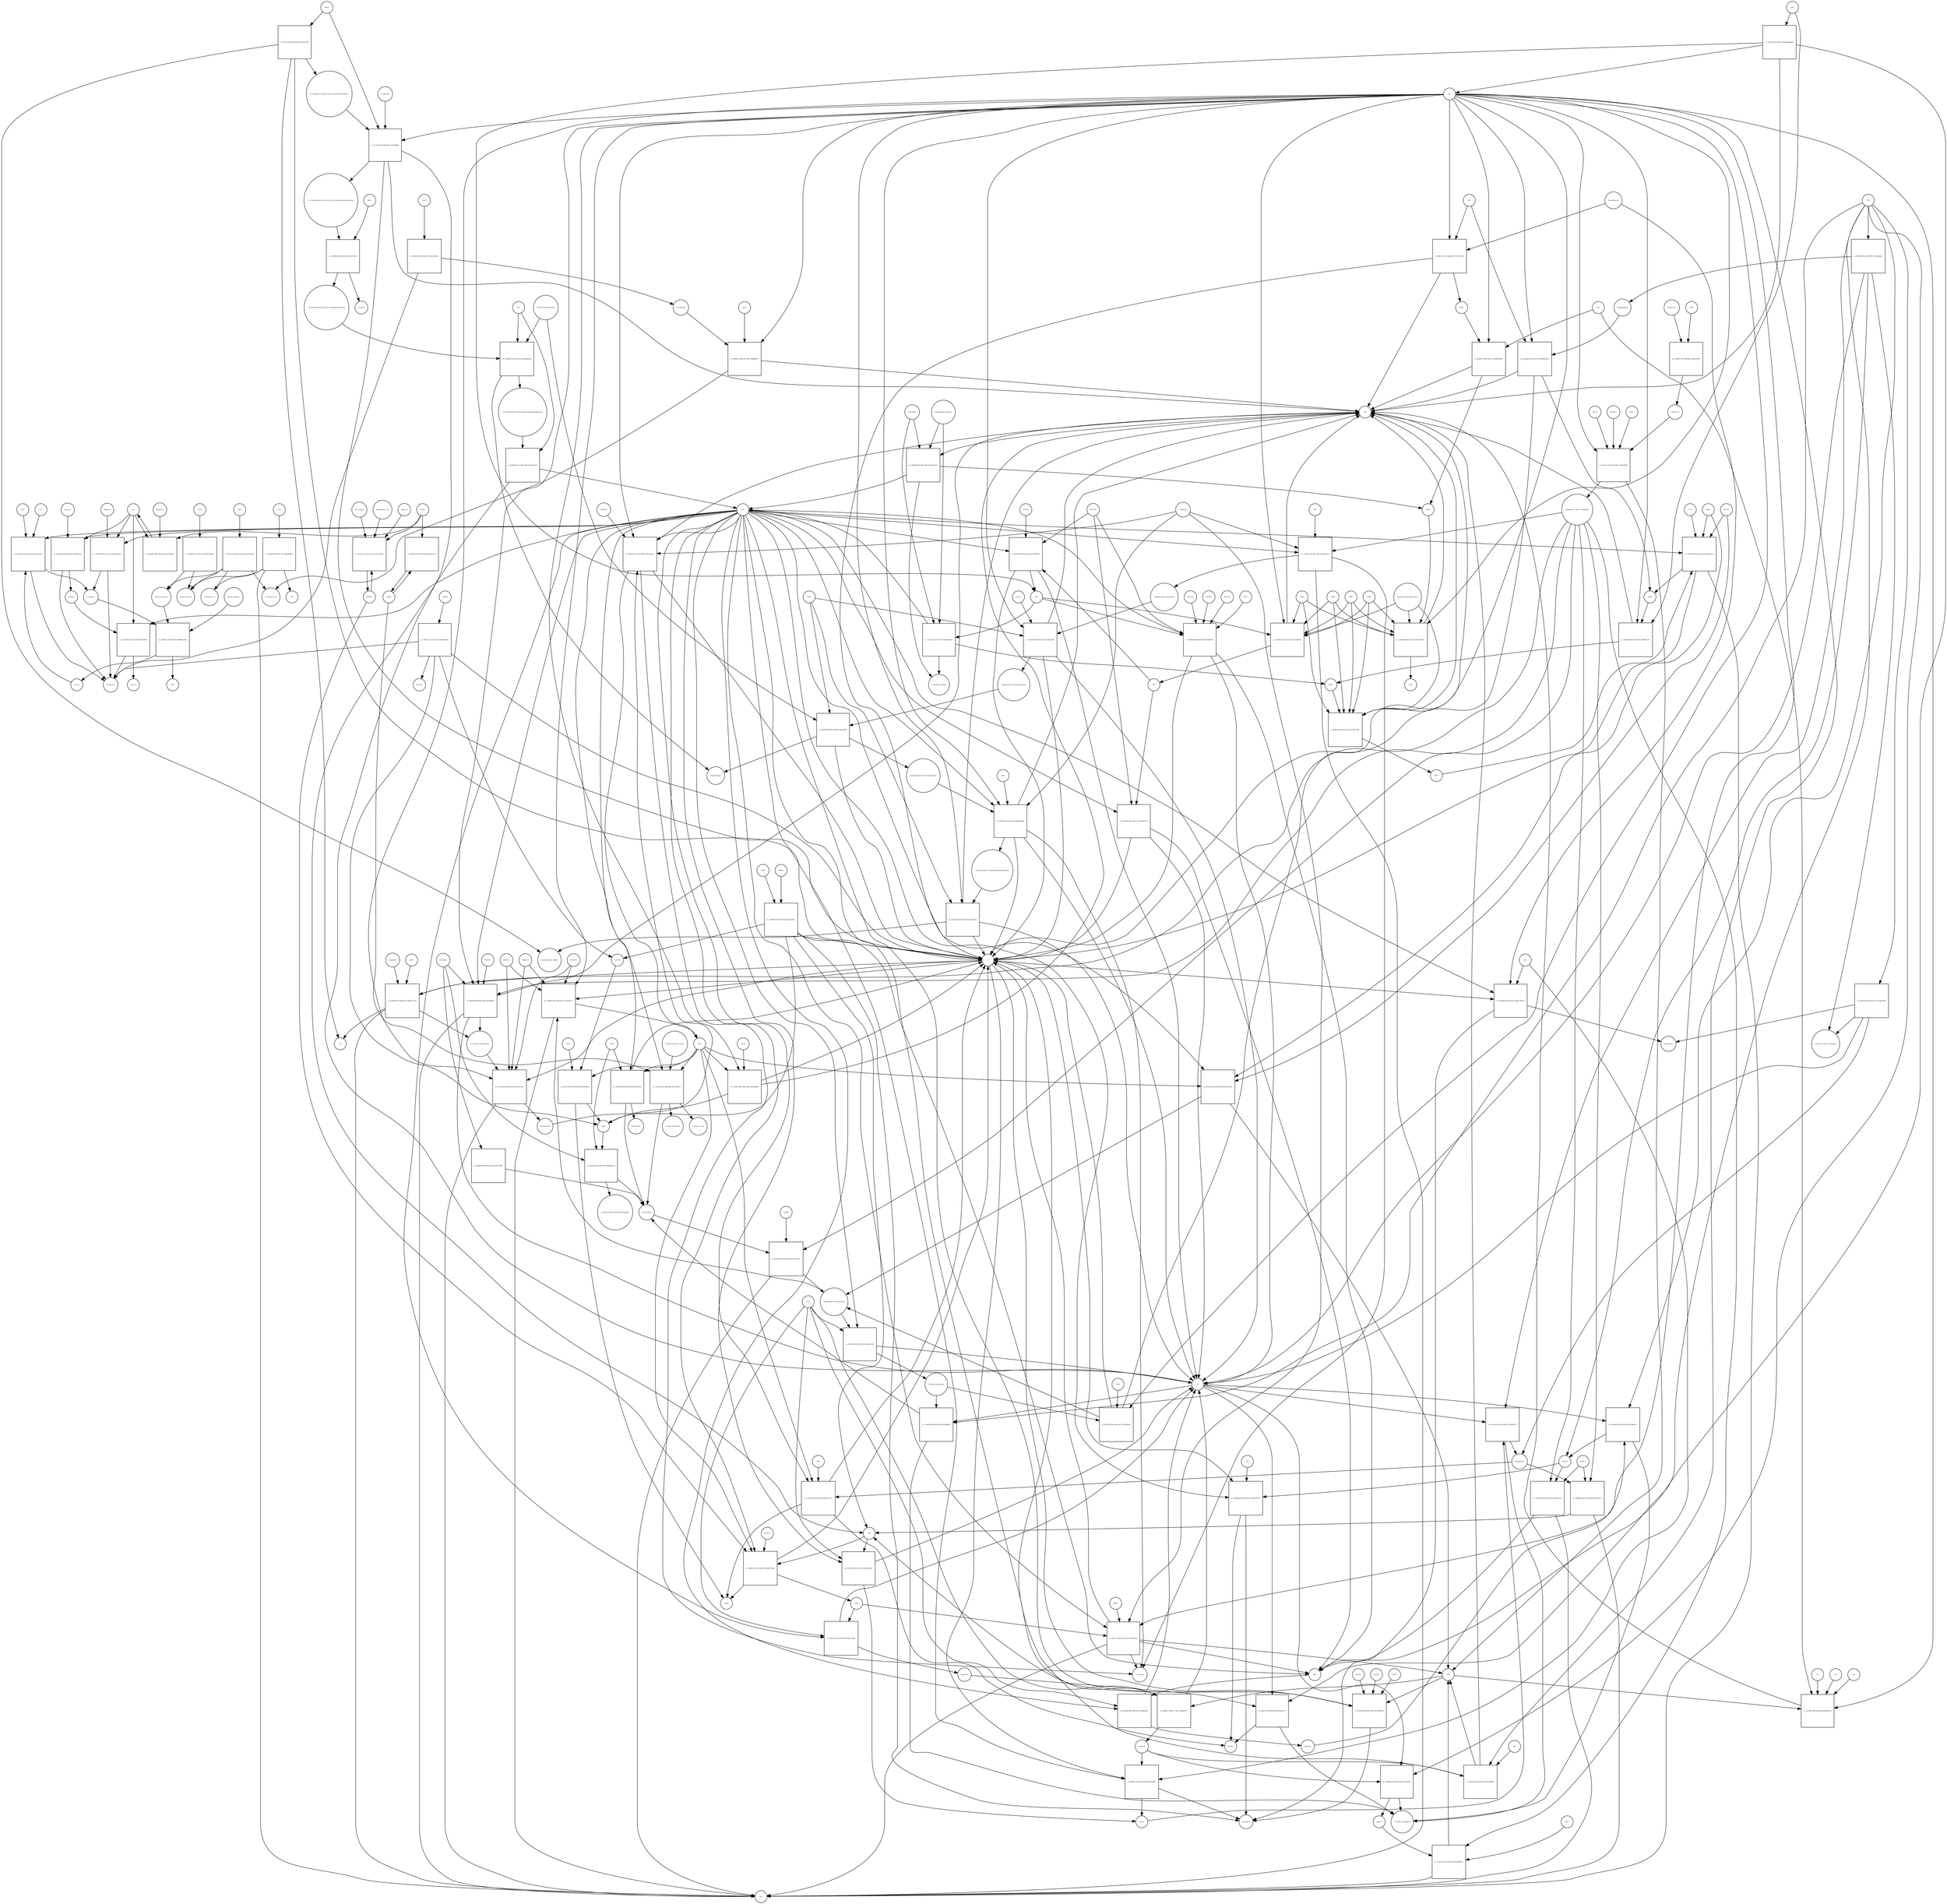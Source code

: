 strict digraph  {
"pr_b2d10cb0-36b7-4dd2-8a73-0afa1bc14556" [annotation="", bipartite=1, cls=process, fontsize=4, label="pr_b2d10cb0-36b7-4dd2-8a73-0afa1bc14556", shape=square];
"D-Galactose" [annotation="http_//identifiers.org/CHEBI_27667|http_//identifiers.org/pubchem.compound_439353|http_//identifiers.org/bigg.metabolite_gal_bD", bipartite=0, cls="simple chemical", fontsize=4, label="D-Galactose", shape=circle];
"⍺-D-Galactose" [annotation="http_//identifiers.org/CHEBI_28061|http_//identifiers.org/pubchem.compound_439357|http_//identifiers.org/bigg.metabolite_gal", bipartite=0, cls="simple chemical", fontsize=4, label="⍺-D-Galactose", shape=circle];
GALM [annotation="http_//identifiers.org/uniprot_Q96C23", bipartite=0, cls=macromolecule, fontsize=4, label=GALM, shape=circle];
"pr_48858c9c-d39b-44e7-8e98-76a8ff496ccf" [annotation="", bipartite=1, cls=process, fontsize=4, label="pr_48858c9c-d39b-44e7-8e98-76a8ff496ccf", shape=square];
"⍺-D-Galactose-1P" [annotation="http_//identifiers.org/CHEBI_17973|http_//identifiers.org/pubchem.compound_123912|http_//identifiers.org/bigg.metabolite_gal1p", bipartite=0, cls="simple chemical", fontsize=4, label="⍺-D-Galactose-1P", shape=circle];
GALK1 [annotation="http_//identifiers.org/uniprot_P51570", bipartite=0, cls=macromolecule, fontsize=4, label=GALK1, shape=circle];
ATP [annotation="http_//identifiers.org/CHEBI_15422|http_//identifiers.org/pubchem.compound_5957|http_//identifiers.org/bigg.metabolite_atp", bipartite=0, cls="simple chemical", fontsize=4, label=ATP, shape=circle];
ADP [annotation="http_//identifiers.org/CHEBI_16761|http_//identifiers.org/pubchem.compound_6022|http_//identifiers.org/bigg.metabolite_adp", bipartite=0, cls="simple chemical", fontsize=4, label=ADP, shape=circle];
"pr_9121c5c3-4b8a-4076-b1b0-29cc552c93b7" [annotation="", bipartite=1, cls=process, fontsize=4, label="pr_9121c5c3-4b8a-4076-b1b0-29cc552c93b7", shape=square];
"UDP-⍺-D-Galactose" [annotation="http_//identifiers.org/CHEBI_66914|http_//identifiers.org/pubchem.compound_18068|http_//identifiers.org/bigg.metabolite_udpgal", bipartite=0, cls="simple chemical", fontsize=4, label="UDP-⍺-D-Galactose", shape=circle];
GALT [annotation="http_//identifiers.org/uniprot_P07902", bipartite=0, cls=macromolecule, fontsize=4, label=GALT, shape=circle];
"UDP-⍺-D-Glucose" [annotation="http_//identifiers.org/CHEBI_46229|http_//identifiers.org/pubchem.compound_8629|http_//identifiers.org/bigg.metabolite_udpg", bipartite=0, cls="simple chemical", fontsize=4, label="UDP-⍺-D-Glucose", shape=circle];
"⍺-D-Glucose-1-P" [annotation="http_//identifiers.org/CHEBI_29042|http_//identifiers.org/pubchem.compound_439165|http_//identifiers.org/bigg.metabolite_g1p", bipartite=0, cls="simple chemical", fontsize=4, label="⍺-D-Glucose-1-P", shape=circle];
"pr_870b325f-95bf-424c-9a7c-8fbb39988f56" [annotation="", bipartite=1, cls=process, fontsize=4, label="pr_870b325f-95bf-424c-9a7c-8fbb39988f56", shape=square];
UGP2 [annotation="http_//identifiers.org/uniprot_Q16851", bipartite=0, cls=macromolecule, fontsize=4, label=UGP2, shape=circle];
PPi [annotation="http_//identifiers.org/CHEBI_18361|http_//identifiers.org/pubchem.compound_644102|http_//identifiers.org/bigg.metabolite_ppi", bipartite=0, cls="simple chemical", fontsize=4, label=PPi, shape=circle];
UTP [annotation="http_//identifiers.org/CHEBI_15713|http_//identifiers.org/pubchem.compound_6133|http_//identifiers.org/bigg.metabolite_utp", bipartite=0, cls="simple chemical", fontsize=4, label=UTP, shape=circle];
"pr_97970dae-fcca-4cba-aa4c-6402a92a6463" [annotation="", bipartite=1, cls=process, fontsize=4, label="pr_97970dae-fcca-4cba-aa4c-6402a92a6463", shape=square];
GALE [annotation="http_//identifiers.org/uniprot_Q14376", bipartite=0, cls=macromolecule, fontsize=4, label=GALE, shape=circle];
Lactose [annotation="http_//identifiers.org/CHEBI_17716|http_//identifiers.org/pubchem.compound_440995|http_//identifiers.org/bigg.metabolite_lcts", bipartite=0, cls="simple chemical", fontsize=4, label=Lactose, shape=circle];
"pr_ec6187b1-4932-4a0c-95d6-a1e847749b67" [annotation="", bipartite=1, cls=process, fontsize=4, label="pr_ec6187b1-4932-4a0c-95d6-a1e847749b67", shape=square];
GLB1 [annotation="http_//identifiers.org/uniprot_P16278", bipartite=0, cls=macromolecule, fontsize=4, label=GLB1, shape=circle];
LCT [annotation="http_//identifiers.org/uniprot_P09848", bipartite=0, cls=macromolecule, fontsize=4, label=LCT, shape=circle];
H2O [annotation="http_//identifiers.org/CHEBI_15377|http_//identifiers.org/pubchem.compound_962|http_//identifiers.org/bigg.metabolite_h2o", bipartite=0, cls="simple chemical", fontsize=4, label=H2O, shape=circle];
"⍺-D-Glucose" [annotation="http_//identifiers.org/CHEBI_28102|http_//identifiers.org/pubchem.compound_79025|http_//identifiers.org/bigg.metabolite_glc__D", bipartite=0, cls="simple chemical", fontsize=4, label="⍺-D-Glucose", shape=circle];
"pr_87ff4eec-71fa-441e-b52a-fc892abc0156" [annotation="", bipartite=1, cls=process, fontsize=4, label="pr_87ff4eec-71fa-441e-b52a-fc892abc0156", shape=square];
Galacitol [annotation="http_//identifiers.org/CHEBI_16813|http_//identifiers.org/pubchem.compound_11850|http_//identifiers.org/bigg.metabolite_galt", bipartite=0, cls="simple chemical", fontsize=4, label=Galacitol, shape=circle];
AKR1B1 [annotation="http_//identifiers.org/uniprot_P15121", bipartite=0, cls=macromolecule, fontsize=4, label=AKR1B1, shape=circle];
NADP [annotation="http_//identifiers.org/CHEBI_18009|http_//identifiers.org/pubchem.compound_5886|http_//identifiers.org/bigg.metabolite_nadp", bipartite=0, cls="simple chemical", fontsize=4, label=NADP, shape=circle];
NADPH [annotation="http_//identifiers.org/CHEBI_16474|http_//identifiers.org/pubchem.compound_5884|http_//identifiers.org/bigg.metabolite_nadph", bipartite=0, cls="simple chemical", fontsize=4, label=NADPH, shape=circle];
H [annotation="http_//identifiers.org/CHEBI_24636|http_//identifiers.org/pubchem.compound_1038|http_//identifiers.org/bigg.metabolite_h", bipartite=0, cls="simple chemical", fontsize=4, label=H, shape=circle];
Melibiose [annotation="http_//identifiers.org/CHEBI_28053|http_//identifiers.org/pubchem.compound_440658|http_//identifiers.org/bigg.metabolite_melib", bipartite=0, cls="simple chemical", fontsize=4, label=Melibiose, shape=circle];
"pr_a57de968-d1f9-411a-a37b-6e23a4ef2052" [annotation="", bipartite=1, cls=process, fontsize=4, label="pr_a57de968-d1f9-411a-a37b-6e23a4ef2052", shape=square];
GLA [annotation="http_//identifiers.org/uniprot_P06280", bipartite=0, cls=macromolecule, fontsize=4, label=GLA, shape=circle];
Raffinose [annotation="http_//identifiers.org/CHEBI_16634|http_//identifiers.org/pubchem.compound_439242|http_//identifiers.org/bigg.metabolite_raffin", bipartite=0, cls="simple chemical", fontsize=4, label=Raffinose, shape=circle];
"pr_213d4e2f-79e1-4af7-8f32-8407f3193fe8" [annotation="", bipartite=1, cls=process, fontsize=4, label="pr_213d4e2f-79e1-4af7-8f32-8407f3193fe8", shape=square];
Sucrose [annotation="http_//identifiers.org/CHEBI_17992|http_//identifiers.org/pubchem.compound_5988|http_//identifiers.org/bigg.metabolite_sucr", bipartite=0, cls="simple chemical", fontsize=4, label=Sucrose, shape=circle];
"pr_463693c3-410f-4f29-9377-99d90343a684" [annotation="", bipartite=1, cls=process, fontsize=4, label="pr_463693c3-410f-4f29-9377-99d90343a684", shape=square];
"lactose synthetase" [annotation="http_//identifiers.org/uniprot_P00709|http_//identifiers.org/uniprot_P15291", bipartite=0, cls=complex, fontsize=4, label="lactose synthetase", shape=circle];
UDP [annotation="http_//identifiers.org/CHEBI_17659|http_//identifiers.org/pubchem.compound_6031|http_//identifiers.org/bigg.metabolite_udp", bipartite=0, cls="simple chemical", fontsize=4, label=UDP, shape=circle];
Stachyose [annotation="http_//identifiers.org/CHEBI_17164|http_//identifiers.org/pubchem.compound_439531|http_//identifiers.org/bigg.metabolite_stys", bipartite=0, cls="simple chemical", fontsize=4, label=Stachyose, shape=circle];
"pr_baf7088e-4adf-44d8-993d-3e7620bb7efd" [annotation="", bipartite=1, cls=process, fontsize=4, label="pr_baf7088e-4adf-44d8-993d-3e7620bb7efd", shape=square];
NAD [annotation="http_//identifiers.org/CHEBI_15846|http_//identifiers.org/pubchem.compound_5892|http_//identifiers.org/bigg.metabolite_nad", bipartite=0, cls="simple chemical", fontsize=4, label=NAD, shape=circle];
"pr_c24c6fc3-69b7-4d8c-bb6b-2533a10b89fd" [annotation="", bipartite=1, cls=process, fontsize=4, label="pr_c24c6fc3-69b7-4d8c-bb6b-2533a10b89fd", shape=square];
NADK [annotation="http_//identifiers.org/uniprot_O95544", bipartite=0, cls=macromolecule, fontsize=4, label=NADK, shape=circle];
"pr_da0c7020-0f11-450e-bf44-92b0c03e4eb2" [annotation="", bipartite=1, cls=process, fontsize=4, label="pr_da0c7020-0f11-450e-bf44-92b0c03e4eb2", shape=square];
NADH [annotation="http_//identifiers.org/CHEBI_16908|http_//identifiers.org/pubchem.compound_439153|http_//identifiers.org/bigg.metabolite_nadh", bipartite=0, cls="simple chemical", fontsize=4, label=NADH, shape=circle];
NNT [annotation="http_//identifiers.org/uniprot_Q13423", bipartite=0, cls=macromolecule, fontsize=4, label=NNT, shape=circle];
"Deamino-NAD" [annotation="http_//identifiers.org/CHEBI_18304|http_//identifiers.org/pubchem.compound_135421870|http_//identifiers.org/bigg.metabolite_dnad", bipartite=0, cls="simple chemical", fontsize=4, label="Deamino-NAD", shape=circle];
"pr_96257d73-9fc7-4541-8838-5294e4b2231d" [annotation="", bipartite=1, cls=process, fontsize=4, label="pr_96257d73-9fc7-4541-8838-5294e4b2231d", shape=square];
NADSYN1 [annotation="urn_miriam_pubmed_12547821|http_//identifiers.org/uniprot_Q6IA69", bipartite=0, cls=macromolecule, fontsize=4, label=NADSYN1, shape=circle];
"L-Glutamine" [annotation="http_//identifiers.org/CHEBI_18050|http_//identifiers.org/pubchem.compound_5961|http_//identifiers.org/bigg.metabolite_gln__L", bipartite=0, cls="simple chemical", fontsize=4, label="L-Glutamine", shape=circle];
"L-Glutamate" [annotation="http_//identifiers.org/CHEBI_16015|http_//identifiers.org/pubchem.compound_33032|http_//identifiers.org/bigg.metabolite_glu__L", bipartite=0, cls="simple chemical", fontsize=4, label="L-Glutamate", shape=circle];
"Nicotinamide D-ribonucleotide" [annotation="http_//identifiers.org/CHEBI_16171|http_//identifiers.org/pubchem.compound_14180", bipartite=0, cls="simple chemical", fontsize=4, label="Nicotinamide D-ribonucleotide", shape=circle];
"pr_164ba9e3-30cd-4f46-a252-17a125de8c78" [annotation="", bipartite=1, cls=process, fontsize=4, label="pr_164ba9e3-30cd-4f46-a252-17a125de8c78", shape=square];
NMNAT2 [annotation="urn_miriam_pubmed_12359228|http_//identifiers.org/uniprot_Q9BZQ4", bipartite=0, cls=macromolecule, fontsize=4, label=NMNAT2, shape=circle];
NMNAT1 [annotation="urn_miriam_pubmed_12359228|http_//identifiers.org/uniprot_Q9HAN9", bipartite=0, cls=macromolecule, fontsize=4, label=NMNAT1, shape=circle];
NMNAT3 [annotation="urn_miriam_pubmed_17402747|http_//identifiers.org/uniprot_Q96T66", bipartite=0, cls=macromolecule, fontsize=4, label=NMNAT3, shape=circle];
"pr_4e6ab1cb-4a43-44de-b75e-b8ed4acc093f" [annotation="", bipartite=1, cls=process, fontsize=4, label="pr_4e6ab1cb-4a43-44de-b75e-b8ed4acc093f", shape=square];
ENPP1 [annotation="http_//identifiers.org/uniprot_P22413", bipartite=0, cls=macromolecule, fontsize=4, label=ENPP1, shape=circle];
ENPP3 [annotation="http_//identifiers.org/uniprot_O14638", bipartite=0, cls=macromolecule, fontsize=4, label=ENPP3, shape=circle];
AMP [annotation="http_//identifiers.org/CHEBI_16027|http_//identifiers.org/pubchem.compound_6083|http_//identifiers.org/bigg.metabolite_amp", bipartite=0, cls="simple chemical", fontsize=4, label=AMP, shape=circle];
"N-Ribosyl-nicotinamide" [annotation="http_//identifiers.org/CHEBI_15927|http_//identifiers.org/pubchem.compound_439924|http_//identifiers.org/bigg.metabolite_rnam", bipartite=0, cls="simple chemical", fontsize=4, label="N-Ribosyl-nicotinamide", shape=circle];
"pr_b0905738-0aec-4aa5-94e7-4ae1fb509e88" [annotation="", bipartite=1, cls=process, fontsize=4, label="pr_b0905738-0aec-4aa5-94e7-4ae1fb509e88", shape=square];
NRK1 [annotation="http_//identifiers.org/uniprot_Q9NWW6", bipartite=0, cls=macromolecule, fontsize=4, label=NRK1, shape=circle];
"pr_41f4679c-fb03-4166-9716-c3d6811f5245" [annotation="", bipartite=1, cls=process, fontsize=4, label="pr_41f4679c-fb03-4166-9716-c3d6811f5245", shape=square];
NT5E [annotation="urn_miriam_pubmed_2848759|http_//identifiers.org/uniprot_P21589", bipartite=0, cls=macromolecule, fontsize=4, label=NT5E, shape=circle];
Pi [annotation="http_//identifiers.org/CHEBI_18367|http_//identifiers.org/pubchem.compound_1061|http_//identifiers.org/bigg.metabolite_pi", bipartite=0, cls="simple chemical", fontsize=4, label=Pi, shape=circle];
Nicotinate [annotation="http_//identifiers.org/CHEBI_32544|http_//identifiers.org/pubchem.compound_937|http_//identifiers.org/bigg.metabolite_nicnt", bipartite=0, cls="simple chemical", fontsize=4, label=Nicotinate, shape=circle];
"pr_1f425b55-ebcf-42f1-97bc-00802bf03c1b" [annotation="", bipartite=1, cls=process, fontsize=4, label="pr_1f425b55-ebcf-42f1-97bc-00802bf03c1b", shape=square];
Nicotinamide [annotation="http_//identifiers.org/CHEBI_17154|http_//identifiers.org/pubchem.compound_936|http_//identifiers.org/bigg.metabolite_ncam", bipartite=0, cls="simple chemical", fontsize=4, label=Nicotinamide, shape=circle];
CD38 [annotation="urn_miriam_pubmed_16690024|http_//identifiers.org/uniprot_P28907", bipartite=0, cls=macromolecule, fontsize=4, label=CD38, shape=circle];
"nicotinate-adenine dinucleotide phosphate" [annotation="http_//identifiers.org/CHEBI_75967|http_//identifiers.org/pubchem.compound_71768143", bipartite=0, cls="simple chemical", fontsize=4, label="nicotinate-adenine dinucleotide phosphate", shape=circle];
"pr_9f349283-e502-4cb8-ad63-a21c2747816d" [annotation="", bipartite=1, cls=process, fontsize=4, label="pr_9f349283-e502-4cb8-ad63-a21c2747816d", shape=square];
NAMPT [annotation="http_//identifiers.org/uniprot_P43490", bipartite=0, cls=macromolecule, fontsize=4, label=NAMPT, shape=circle];
"5-phospho-⍺-D-ribose 1-diphosphate" [annotation="http_//identifiers.org/CHEBI_17111|http_//identifiers.org/pubchem.compound_7339|http_//identifiers.org/bigg.metabolite_prpp", bipartite=0, cls="simple chemical", fontsize=4, label="5-phospho-⍺-D-ribose 1-diphosphate", shape=circle];
"pr_cc924c85-b9f9-48d9-8fca-99b708486e98" [annotation="", bipartite=1, cls=process, fontsize=4, label="pr_cc924c85-b9f9-48d9-8fca-99b708486e98", shape=square];
PNP [annotation="http_//identifiers.org/uniprot_P00491", bipartite=0, cls=macromolecule, fontsize=4, label=PNP, shape=circle];
"⍺-D-Ribose 1-phosphate" [annotation="http_//identifiers.org/CHEBI_16300|http_//identifiers.org/pubchem.compound_439236|http_//identifiers.org/bigg.metabolite_r1p", bipartite=0, cls="simple chemical", fontsize=4, label="⍺-D-Ribose 1-phosphate", shape=circle];
"pr_112a5a00-af91-4638-addf-3a9173b602a5" [annotation="", bipartite=1, cls=process, fontsize=4, label="pr_112a5a00-af91-4638-addf-3a9173b602a5", shape=square];
SIRT5 [annotation="urn_miriam_pubmed_17694089|http_//identifiers.org/uniprot_Q9NXA8", bipartite=0, cls=macromolecule, fontsize=4, label=SIRT5, shape=circle];
"Histone N6-acetyl-L-lysine" [annotation="http_//identifiers.org/pubchem.substance_5094", bipartite=0, cls="simple chemical", fontsize=4, label="Histone N6-acetyl-L-lysine", shape=circle];
"O-Acetyl-ADP-ribose" [annotation="http_//identifiers.org/CHEBI_76279|http_//identifiers.org/pubchem.compound_72193709", bipartite=0, cls="simple chemical", fontsize=4, label="O-Acetyl-ADP-ribose", shape=circle];
"Histone-L-lysine" [annotation="http_//identifiers.org/CHEBI_5738|http_//identifiers.org/pubchem.substance_5447|http_//identifiers.org/pubchem.substance_223439948", bipartite=0, cls="simple chemical", fontsize=4, label="Histone-L-lysine", shape=circle];
"pr_90e63ada-3f09-4043-9efc-6fddc21591db" [annotation="", bipartite=1, cls=process, fontsize=4, label="pr_90e63ada-3f09-4043-9efc-6fddc21591db", shape=square];
"ADP-D-ribose" [annotation="http_//identifiers.org/CHEBI_16960|http_//identifiers.org/pubchem.compound_33576", bipartite=0, cls="simple chemical", fontsize=4, label="ADP-D-ribose", shape=circle];
"Nicotinate D-ribonucleotide" [annotation="http_//identifiers.org/CHEBI_15763|http_//identifiers.org/pubchem.compound_121992|http_//identifiers.org/bigg.metabolite_nicrnt", bipartite=0, cls="simple chemical", fontsize=4, label="Nicotinate D-ribonucleotide", shape=circle];
"pr_62c163ad-cadd-4a2e-b730-3c1fe1b3ca56" [annotation="", bipartite=1, cls=process, fontsize=4, label="pr_62c163ad-cadd-4a2e-b730-3c1fe1b3ca56", shape=square];
Quinolinate [annotation="http_//identifiers.org/CHEBI_16675|http_//identifiers.org/pubchem.compound_1066|http_//identifiers.org/bigg.metabolite_quln", bipartite=0, cls="simple chemical", fontsize=4, label=Quinolinate, shape=circle];
"pr_6a995349-417d-4805-a325-4d2959c775ee" [annotation="", bipartite=1, cls=process, fontsize=4, label="pr_6a995349-417d-4805-a325-4d2959c775ee", shape=square];
QPRT [annotation="http_//identifiers.org/uniprot_Q15274", bipartite=0, cls=macromolecule, fontsize=4, label=QPRT, shape=circle];
CO2 [annotation="http_//identifiers.org/CHEBI_16526|http_//identifiers.org/pubchem.compound_280|http_//identifiers.org/bigg.metabolite_co2", bipartite=0, cls="simple chemical", fontsize=4, label=CO2, shape=circle];
"pr_a60a696d-9d60-4492-b86a-61d379bbf5ff" [annotation="", bipartite=1, cls=process, fontsize=4, label="pr_a60a696d-9d60-4492-b86a-61d379bbf5ff", shape=square];
NAPRT1 [annotation="http_//identifiers.org/uniprot_Q6XQN6", bipartite=0, cls=macromolecule, fontsize=4, label=NAPRT1, shape=circle];
"pr_64ed9518-8bf1-411b-ae83-25a6567eb366" [annotation="", bipartite=1, cls=process, fontsize=4, label="pr_64ed9518-8bf1-411b-ae83-25a6567eb366", shape=square];
"⍺D-Ribose 1P" [annotation="http_//identifiers.org/CHEBI_16300|http_//identifiers.org/pubchem.compound_439236|http_//identifiers.org/bigg.metabolite_r1p", bipartite=0, cls="simple chemical", fontsize=4, label="⍺D-Ribose 1P", shape=circle];
"pr_2ee9ff93-ac60-4988-884c-228ac0f2e096" [annotation="", bipartite=1, cls=process, fontsize=4, label="pr_2ee9ff93-ac60-4988-884c-228ac0f2e096", shape=square];
"D-Ribose 5P" [annotation="http_//identifiers.org/CHEBI_78679|http_//identifiers.org/pubchem.compound_439167", bipartite=0, cls="simple chemical", fontsize=4, label="D-Ribose 5P", shape=circle];
PGM2 [annotation="http_//identifiers.org/uniprot_Q96G03", bipartite=0, cls=macromolecule, fontsize=4, label=PGM2, shape=circle];
"pr_85ef7c1d-0fd5-4ab4-9b0c-7c97d250bf68" [annotation="", bipartite=1, cls=process, fontsize=4, label="pr_85ef7c1d-0fd5-4ab4-9b0c-7c97d250bf68", shape=square];
PRPS1 [annotation="http_//identifiers.org/uniprot_P60891", bipartite=0, cls=macromolecule, fontsize=4, label=PRPS1, shape=circle];
PRPS2 [annotation="http_//identifiers.org/uniprot_P11908", bipartite=0, cls=macromolecule, fontsize=4, label=PRPS2, shape=circle];
PRPS1L1 [annotation="http_//identifiers.org/uniprot_P21108", bipartite=0, cls=macromolecule, fontsize=4, label=PRPS1L1, shape=circle];
"pr_3e106f5a-eede-48ce-8394-df5665981e55" [annotation="", bipartite=1, cls=process, fontsize=4, label="pr_3e106f5a-eede-48ce-8394-df5665981e55", shape=square];
"5-phospho-beta-D-ribosylamine" [annotation="http_//identifiers.org/CHEBI_37737|http_//identifiers.org/pubchem.compound_439905|http_//identifiers.org/bigg.metabolite_pram", bipartite=0, cls="simple chemical", fontsize=4, label="5-phospho-beta-D-ribosylamine", shape=circle];
PPAT [annotation="http_//identifiers.org/uniprot_Q06203", bipartite=0, cls=macromolecule, fontsize=4, label=PPAT, shape=circle];
"pr_667e2026-a295-46e6-9b01-25e384e1fbfb" [annotation="", bipartite=1, cls=process, fontsize=4, label="pr_667e2026-a295-46e6-9b01-25e384e1fbfb", shape=square];
"5-phospho-beta-D-ribosylglycinamide" [annotation="http_//identifiers.org/CHEBI_143788|http_//identifiers.org/pubchem.compound_129630972|http_//identifiers.org/bigg.metabolite_gar", bipartite=0, cls="simple chemical", fontsize=4, label="5-phospho-beta-D-ribosylglycinamide", shape=circle];
GART [annotation="http_//identifiers.org/uniprot_P22102", bipartite=0, cls=macromolecule, fontsize=4, label=GART, shape=circle];
Glycine [annotation="http_//identifiers.org/CHEBI_15428|http_//identifiers.org/pubchem.compound_750|http_//identifiers.org/bigg.metabolite_gly", bipartite=0, cls="simple chemical", fontsize=4, label=Glycine, shape=circle];
"pr_928819ff-6106-47c4-898f-323bf3e18306" [annotation="", bipartite=1, cls=process, fontsize=4, label="pr_928819ff-6106-47c4-898f-323bf3e18306", shape=square];
"5-phosphoribosyl-N-formylglycinamide" [annotation="http_//identifiers.org/pubchem.compound_129652037|http_//identifiers.org/bigg.metabolite_fgam", bipartite=0, cls="simple chemical", fontsize=4, label="5-phosphoribosyl-N-formylglycinamide", shape=circle];
"10-Formyltetrahydrofolate" [annotation="http_//identifiers.org/CHEBI_15637|http_//identifiers.org/pubchem.compound_135450591|http_//identifiers.org/bigg.metabolite_10fthf", bipartite=0, cls="simple chemical", fontsize=4, label="10-Formyltetrahydrofolate", shape=circle];
Tetrahydrofolate [annotation="http_//identifiers.org/CHEBI_67016|http_//identifiers.org/pubchem.compound_135444742|http_//identifiers.org/bigg.metabolite_thf", bipartite=0, cls="simple chemical", fontsize=4, label=Tetrahydrofolate, shape=circle];
"pr_5f87399a-4fc2-4e9c-bd73-9965faeddf96" [annotation="", bipartite=1, cls=process, fontsize=4, label="pr_5f87399a-4fc2-4e9c-bd73-9965faeddf96", shape=square];
"2-(Formamido)-N1-(5'-phosphoribosyl)acetamidine" [annotation="http_//identifiers.org/pubchem.compound_5462266|http_//identifiers.org/bigg.metabolite_fpram", bipartite=0, cls="simple chemical", fontsize=4, label="2-(Formamido)-N1-(5'-phosphoribosyl)acetamidine", shape=circle];
PFAS [annotation="http_//identifiers.org/uniprot_O15067", bipartite=0, cls=macromolecule, fontsize=4, label=PFAS, shape=circle];
"pr_dafeb138-c9c5-450a-bf7f-dc7d6151d4b9" [annotation="", bipartite=1, cls=process, fontsize=4, label="pr_dafeb138-c9c5-450a-bf7f-dc7d6151d4b9", shape=square];
"Aminoimidazole ribotide" [annotation="http_//identifiers.org/CHEBI_138560|http_//identifiers.org/pubchem.compound_161500|http_//identifiers.org/bigg.metabolite_airs", bipartite=0, cls="simple chemical", fontsize=4, label="Aminoimidazole ribotide", shape=circle];
"pr_69f1cc05-3d85-4fd0-93f3-7ce32cc95160" [annotation="", bipartite=1, cls=process, fontsize=4, label="pr_69f1cc05-3d85-4fd0-93f3-7ce32cc95160", shape=square];
"1-(5-Phospho-D-ribosyl)-5-amino-4-imidazolecarboxylate" [annotation="http_//identifiers.org/CHEBI_28413|http_//identifiers.org/pubchem.compound_165388|http_//identifiers.org/bigg.metabolite_5aizc", bipartite=0, cls="simple chemical", fontsize=4, label="1-(5-Phospho-D-ribosyl)-5-amino-4-imidazolecarboxylate", shape=circle];
PAICS [annotation="http_//identifiers.org/uniprot_P22234", bipartite=0, cls=macromolecule, fontsize=4, label=PAICS, shape=circle];
"pr_fa7a1ffc-b285-40fa-9b2e-2cbec90f06f8" [annotation="", bipartite=1, cls=process, fontsize=4, label="pr_fa7a1ffc-b285-40fa-9b2e-2cbec90f06f8", shape=square];
"1-(5'-Phosphoribosyl)-5-amino-4-(N-succinocarboxamide)-imidazole" [annotation="http_//identifiers.org/CHEBI_18319|http_//identifiers.org/pubchem.compound_160666", bipartite=0, cls="simple chemical", fontsize=4, label="1-(5'-Phosphoribosyl)-5-amino-4-(N-succinocarboxamide)-imidazole", shape=circle];
"L-Aspartate" [annotation="http_//identifiers.org/CHEBI_17053|http_//identifiers.org/pubchem.compound_5960|http_//identifiers.org/bigg.metabolite_asp__L", bipartite=0, cls="simple chemical", fontsize=4, label="L-Aspartate", shape=circle];
"pr_7e8f3905-8462-42bc-96ef-f140ae271635" [annotation="", bipartite=1, cls=process, fontsize=4, label="pr_7e8f3905-8462-42bc-96ef-f140ae271635", shape=square];
"1-(5'-Phosphoribosyl)-5-amino-4-imidazolecarboxamide" [annotation="http_//identifiers.org/CHEBI_18406|http_//identifiers.org/pubchem.compound_65110|http_//identifiers.org/bigg.metabolite_aicar", bipartite=0, cls="simple chemical", fontsize=4, label="1-(5'-Phosphoribosyl)-5-amino-4-imidazolecarboxamide", shape=circle];
ADSL [annotation="http_//identifiers.org/uniprot_P30566", bipartite=0, cls=macromolecule, fontsize=4, label=ADSL, shape=circle];
Fumarate [annotation="http_//identifiers.org/CHEBI_29806|http_//identifiers.org/pubchem.compound_5460307|http_//identifiers.org/bigg.metabolite_fum", bipartite=0, cls="simple chemical", fontsize=4, label=Fumarate, shape=circle];
"pr_47b236ae-5314-4911-ade2-c0be5d582596" [annotation="", bipartite=1, cls=process, fontsize=4, label="pr_47b236ae-5314-4911-ade2-c0be5d582596", shape=square];
"1-(5'-Phosphoribosyl)-5-formamido-4-imidazolecarboxamide" [annotation="http_//identifiers.org/CHEBI_18381|http_//identifiers.org/pubchem.compound_166760|http_//identifiers.org/bigg.metabolite_fprica", bipartite=0, cls="simple chemical", fontsize=4, label="1-(5'-Phosphoribosyl)-5-formamido-4-imidazolecarboxamide", shape=circle];
ATIC [annotation="http_//identifiers.org/uniprot_P31939", bipartite=0, cls=macromolecule, fontsize=4, label=ATIC, shape=circle];
"pr_087b95be-b7aa-45a3-b646-478282a8cc40" [annotation="", bipartite=1, cls=process, fontsize=4, label="pr_087b95be-b7aa-45a3-b646-478282a8cc40", shape=square];
IMP [annotation="http_//identifiers.org/CHEBI_17202|http_//identifiers.org/pubchem.compound_135398640|http_//identifiers.org/bigg.metabolite_imp", bipartite=0, cls="simple chemical", fontsize=4, label=IMP, shape=circle];
"pr_7bbd7071-199c-41db-a924-7d8a6fc749d0" [annotation="", bipartite=1, cls=process, fontsize=4, label="pr_7bbd7071-199c-41db-a924-7d8a6fc749d0", shape=square];
XMP [annotation="http_//identifiers.org/CHEBI_15652|http_//identifiers.org/pubchem.compound_73323|http_//identifiers.org/bigg.metabolite_xmp", bipartite=0, cls="simple chemical", fontsize=4, label=XMP, shape=circle];
IMPDH1 [annotation="http_//identifiers.org/uniprot_P20839", bipartite=0, cls=macromolecule, fontsize=4, label=IMPDH1, shape=circle];
IMPDH2 [annotation="http_//identifiers.org/uniprot_P12268", bipartite=0, cls=macromolecule, fontsize=4, label=IMPDH2, shape=circle];
"pr_ffa5c16e-7d84-4a76-916f-512b79fdd52a" [annotation="", bipartite=1, cls=process, fontsize=4, label="pr_ffa5c16e-7d84-4a76-916f-512b79fdd52a", shape=square];
GMP [annotation="http_//identifiers.org/CHEBI_17345|http_//identifiers.org/pubchem.compound_135398631|http_//identifiers.org/bigg.metabolite_gmp", bipartite=0, cls="simple chemical", fontsize=4, label=GMP, shape=circle];
GMPS [annotation="urn_miriam_pubmed_8089153|http_//identifiers.org/uniprot_P49915", bipartite=0, cls=macromolecule, fontsize=4, label=GMPS, shape=circle];
"pr_07e77658-cef2-40d7-aa0b-d576f6eb4de6" [annotation="", bipartite=1, cls=process, fontsize=4, label="pr_07e77658-cef2-40d7-aa0b-d576f6eb4de6", shape=square];
GDP [annotation="http_//identifiers.org/CHEBI_17552|http_//identifiers.org/pubchem.compound_135398619|http_//identifiers.org/bigg.metabolite_gdp", bipartite=0, cls="simple chemical", fontsize=4, label=GDP, shape=circle];
GUK1 [annotation="urn_miriam_pubmed_8663313|http_//identifiers.org/uniprot_Q16774", bipartite=0, cls=macromolecule, fontsize=4, label=GUK1, shape=circle];
"pr_7ecb6633-d75f-43e7-8cf6-43ce2389b29d" [annotation="", bipartite=1, cls=process, fontsize=4, label="pr_7ecb6633-d75f-43e7-8cf6-43ce2389b29d", shape=square];
GTP [annotation="http_//identifiers.org/CHEBI_15996|http_//identifiers.org/pubchem.compound_35398633|http_//identifiers.org/bigg.metabolite_gtp", bipartite=0, cls="simple chemical", fontsize=4, label=GTP, shape=circle];
NME3 [annotation="http_//identifiers.org/uniprot_Q13232", bipartite=0, cls=macromolecule, fontsize=4, label=NME3, shape=circle];
"Nucleoside diphosphate kinase" [annotation="http_//identifiers.org/uniprot_P15531|http_//identifiers.org/uniprot_P22392", bipartite=0, cls=complex, fontsize=4, label="Nucleoside diphosphate kinase", shape=circle];
NME5 [annotation="http_//identifiers.org/uniprot_P56597", bipartite=0, cls=macromolecule, fontsize=4, label=NME5, shape=circle];
NME6 [annotation="http_//identifiers.org/uniprot_O75414", bipartite=0, cls=macromolecule, fontsize=4, label=NME6, shape=circle];
NME7 [annotation="http_//identifiers.org/uniprot_Q9Y5B8", bipartite=0, cls=macromolecule, fontsize=4, label=NME7, shape=circle];
"pr_f7373a17-acf0-4787-8107-18f2e62af260" [annotation="", bipartite=1, cls=process, fontsize=4, label="pr_f7373a17-acf0-4787-8107-18f2e62af260", shape=square];
dGDP [annotation="http_//identifiers.org/CHEBI_28862|http_//identifiers.org/pubchem.compound_135398595|http_//identifiers.org/bigg.metabolite_dgdp", bipartite=0, cls="simple chemical", fontsize=4, label=dGDP, shape=circle];
"ribonucleoside reductase" [annotation="http_//identifiers.org/uniprot_P23921|http_//identifiers.org/uniprot_P31350|http_//identifiers.org/uniprot_Q7LG56", bipartite=0, cls=complex, fontsize=4, label="ribonucleoside reductase", shape=circle];
Thioredoxin [annotation="http_//identifiers.org/CHEBI_15033|http_//identifiers.org/pubchem.substance_223441017|http_//identifiers.org/pubchem.substance_3635", bipartite=0, cls="simple chemical", fontsize=4, label=Thioredoxin, shape=circle];
"Thioredoxin disulfide" [annotation="http_//identifiers.org/CHEBI_18191|http_//identifiers.org/pubchem.substance_11533266|http_//identifiers.org/pubchem.substance_3636", bipartite=0, cls="simple chemical", fontsize=4, label="Thioredoxin disulfide", shape=circle];
"pr_65f86c89-cd74-4c9c-a7bc-4ce2425724dc" [annotation="", bipartite=1, cls=process, fontsize=4, label="pr_65f86c89-cd74-4c9c-a7bc-4ce2425724dc", shape=square];
dGTP [annotation="http_//identifiers.org/CHEBI_16497|http_//identifiers.org/pubchem.compound_135398599|http_//identifiers.org/bigg.metabolite_dgtp", bipartite=0, cls="simple chemical", fontsize=4, label=dGTP, shape=circle];
dGMP [annotation="http_//identifiers.org/CHEBI_16192|http_//identifiers.org/pubchem.compound_135398597|http_//identifiers.org/bigg.metabolite_dgmp", bipartite=0, cls="simple chemical", fontsize=4, label=dGMP, shape=circle];
"pr_8e53dd64-ebbe-474e-be98-c49a0833cbfc" [annotation="", bipartite=1, cls=process, fontsize=4, label="pr_8e53dd64-ebbe-474e-be98-c49a0833cbfc", shape=square];
Deoxyguanosine [annotation="http_//identifiers.org/CHEBI_17172|http_//identifiers.org/pubchem.compound_135398592|http_//identifiers.org/bigg.metabolite_dgsn", bipartite=0, cls="simple chemical", fontsize=4, label=Deoxyguanosine, shape=circle];
"pr_5c0cabdd-3293-4c5a-933d-1944865eeb52" [annotation="", bipartite=1, cls=process, fontsize=4, label="pr_5c0cabdd-3293-4c5a-933d-1944865eeb52", shape=square];
DCK [annotation="http_//identifiers.org/uniprot_P27707", bipartite=0, cls=macromolecule, fontsize=4, label=DCK, shape=circle];
"pr_0856d489-bca3-445f-994d-c2c4d60a6abc" [annotation="", bipartite=1, cls=process, fontsize=4, label="pr_0856d489-bca3-445f-994d-c2c4d60a6abc", shape=square];
Guanine [annotation="http_//identifiers.org/CHEBI_16235|http_//identifiers.org/pubchem.compound_135398634|http_//identifiers.org/bigg.metabolite_gua", bipartite=0, cls="simple chemical", fontsize=4, label=Guanine, shape=circle];
"2-deoxy-⍺-D-ribose 1-phosphate" [annotation="http_//identifiers.org/CHEBI_28542|http_//identifiers.org/pubchem.compound_439287|http_//identifiers.org/bigg.metabolite_2dr1p", bipartite=0, cls="simple chemical", fontsize=4, label="2-deoxy-⍺-D-ribose 1-phosphate", shape=circle];
"pr_5832487f-0044-43a1-9900-61498644b9c2" [annotation="", bipartite=1, cls=process, fontsize=4, label="pr_5832487f-0044-43a1-9900-61498644b9c2", shape=square];
ITPA [annotation="http_//identifiers.org/uniprot_Q9BY32", bipartite=0, cls=macromolecule, fontsize=4, label=ITPA, shape=circle];
"pr_33e50928-0ced-4974-a0e6-252d5fa522a7" [annotation="", bipartite=1, cls=process, fontsize=4, label="pr_33e50928-0ced-4974-a0e6-252d5fa522a7", shape=square];
HPRT1 [annotation="http_//identifiers.org/uniprot_P00492", bipartite=0, cls=macromolecule, fontsize=4, label=HPRT1, shape=circle];
Guanosine [annotation="http_//identifiers.org/CHEBI_16750|http_//identifiers.org/pubchem.compound_135398635|http_//identifiers.org/bigg.metabolite_gsn", bipartite=0, cls="simple chemical", fontsize=4, label=Guanosine, shape=circle];
"pr_ba7d360a-2b2f-4269-b90d-475a344bc7b2" [annotation="", bipartite=1, cls=process, fontsize=4, label="pr_ba7d360a-2b2f-4269-b90d-475a344bc7b2", shape=square];
"pr_5232ef2b-6962-4df0-810a-ce56b9eb29c7" [annotation="", bipartite=1, cls=process, fontsize=4, label="pr_5232ef2b-6962-4df0-810a-ce56b9eb29c7", shape=square];
"pr_9919855e-8548-4cea-bf20-f67823bd08f3" [annotation="", bipartite=1, cls=process, fontsize=4, label="pr_9919855e-8548-4cea-bf20-f67823bd08f3", shape=square];
ENTPD2 [annotation="http_//identifiers.org/uniprot_Q9Y5L3", bipartite=0, cls=macromolecule, fontsize=4, label=ENTPD2, shape=circle];
NTPCR [annotation="http_//identifiers.org/uniprot_Q9BSD7", bipartite=0, cls=macromolecule, fontsize=4, label=NTPCR, shape=circle];
"pr_4c0166bc-34df-4799-a17c-0f1f763ae1d9" [annotation="", bipartite=1, cls=process, fontsize=4, label="pr_4c0166bc-34df-4799-a17c-0f1f763ae1d9", shape=square];
"pr_750e802b-f32d-4d49-8bf2-601546df54cf" [annotation="", bipartite=1, cls=process, fontsize=4, label="pr_750e802b-f32d-4d49-8bf2-601546df54cf", shape=square];
ENTPD4 [annotation="http_//identifiers.org/uniprot_Q9Y227", bipartite=0, cls=macromolecule, fontsize=4, label=ENTPD4, shape=circle];
ENTPD5 [annotation="http_//identifiers.org/uniprot_O75356", bipartite=0, cls=macromolecule, fontsize=4, label=ENTPD5, shape=circle];
ENTPD6 [annotation="http_//identifiers.org/uniprot_O75354", bipartite=0, cls=macromolecule, fontsize=4, label=ENTPD6, shape=circle];
CANT1 [annotation="http_//identifiers.org/uniprot_Q8WVQ1", bipartite=0, cls=macromolecule, fontsize=4, label=CANT1, shape=circle];
"pr_65b57919-970d-4f33-9592-fb17fcabb0e7" [annotation="", bipartite=1, cls=process, fontsize=4, label="pr_65b57919-970d-4f33-9592-fb17fcabb0e7", shape=square];
GMPR [annotation="http_//identifiers.org/uniprot_P36959", bipartite=0, cls=macromolecule, fontsize=4, label=GMPR, shape=circle];
GMPR2 [annotation="http_//identifiers.org/uniprot_Q9P2T1", bipartite=0, cls=macromolecule, fontsize=4, label=GMPR2, shape=circle];
Ammonium [annotation="http_//identifiers.org/CHEBI_28938|http_//identifiers.org/pubchem.compound_223|http_//identifiers.org/bigg.metabolite_nh4", bipartite=0, cls="simple chemical", fontsize=4, label=Ammonium, shape=circle];
"pr_b01855ed-d563-4677-bae3-9c281481e88f" [annotation="", bipartite=1, cls=process, fontsize=4, label="pr_b01855ed-d563-4677-bae3-9c281481e88f", shape=square];
AMDP2 [annotation="http_//identifiers.org/uniprot_Q01433", bipartite=0, cls=macromolecule, fontsize=4, label=AMDP2, shape=circle];
AMPD1 [annotation="http_//identifiers.org/uniprot_P23109", bipartite=0, cls=macromolecule, fontsize=4, label=AMPD1, shape=circle];
AMPD3 [annotation="http_//identifiers.org/uniprot_Q01432", bipartite=0, cls=macromolecule, fontsize=4, label=AMPD3, shape=circle];
"pr_ac661af7-9a99-4b78-9be8-95a409c79ee8" [annotation="", bipartite=1, cls=process, fontsize=4, label="pr_ac661af7-9a99-4b78-9be8-95a409c79ee8", shape=square];
Xanthosine [annotation="http_//identifiers.org/CHEBI_18107|http_//identifiers.org/pubchem.compound_64959|http_//identifiers.org/bigg.metabolite_xtsn", bipartite=0, cls="simple chemical", fontsize=4, label=Xanthosine, shape=circle];
"pr_f6d4c253-24ff-4f9f-b93b-a855fcbe1177" [annotation="", bipartite=1, cls=process, fontsize=4, label="pr_f6d4c253-24ff-4f9f-b93b-a855fcbe1177", shape=square];
Xanthine [annotation="http_//identifiers.org/CHEBI_15318|http_//identifiers.org/pubchem.compound_1188|http_//identifiers.org/bigg.metabolite_xan", bipartite=0, cls="simple chemical", fontsize=4, label=Xanthine, shape=circle];
"pr_f17ecff8-68aa-4183-8c32-a4ee08ce8784" [annotation="", bipartite=1, cls=process, fontsize=4, label="pr_f17ecff8-68aa-4183-8c32-a4ee08ce8784", shape=square];
Inosine [annotation="http_//identifiers.org/CHEBI_17596|http_//identifiers.org/pubchem.compound_35398641|http_//identifiers.org/bigg.metabolite_ins", bipartite=0, cls="simple chemical", fontsize=4, label=Inosine, shape=circle];
"pr_57ee122a-1963-4fae-9aae-37eb39f31675" [annotation="", bipartite=1, cls=process, fontsize=4, label="pr_57ee122a-1963-4fae-9aae-37eb39f31675", shape=square];
Hypoxanthine [annotation="http_//identifiers.org/CHEBI_17368|http_//identifiers.org/pubchem.compound_135398638|http_//identifiers.org/bigg.metabolite_hxan", bipartite=0, cls="simple chemical", fontsize=4, label=Hypoxanthine, shape=circle];
"pr_152416c8-516f-4160-850b-ab491a377457" [annotation="", bipartite=1, cls=process, fontsize=4, label="pr_152416c8-516f-4160-850b-ab491a377457", shape=square];
XDH [annotation="http_//identifiers.org/uniprot_P47989", bipartite=0, cls=macromolecule, fontsize=4, label=XDH, shape=circle];
"pr_b49ab885-df90-4086-9ece-c658bc881236" [annotation="", bipartite=1, cls=process, fontsize=4, label="pr_b49ab885-df90-4086-9ece-c658bc881236", shape=square];
GDA [annotation="http_//identifiers.org/uniprot_Q9Y2T3", bipartite=0, cls=macromolecule, fontsize=4, label=GDA, shape=circle];
"pr_038dd8d3-5bd1-41cd-b485-407562b24517" [annotation="", bipartite=1, cls=process, fontsize=4, label="pr_038dd8d3-5bd1-41cd-b485-407562b24517", shape=square];
Adenosine [annotation="http_//identifiers.org/CHEBI_16335|http_//identifiers.org/pubchem.compound_60961|http_//identifiers.org/bigg.metabolite_adn", bipartite=0, cls="simple chemical", fontsize=4, label=Adenosine, shape=circle];
"pr_e90f9977-c8f9-432d-879b-208e3eb6e9b2" [annotation="", bipartite=1, cls=process, fontsize=4, label="pr_e90f9977-c8f9-432d-879b-208e3eb6e9b2", shape=square];
ADA [annotation="http_//identifiers.org/uniprot_P00813", bipartite=0, cls=macromolecule, fontsize=4, label=ADA, shape=circle];
"pr_ec06729e-8cda-4ddf-951d-629f108eb997" [annotation="", bipartite=1, cls=process, fontsize=4, label="pr_ec06729e-8cda-4ddf-951d-629f108eb997", shape=square];
ADK [annotation="http_//identifiers.org/uniprot_P55263", bipartite=0, cls=macromolecule, fontsize=4, label=ADK, shape=circle];
"pr_4538a6c3-7b8d-4171-90ac-a92f69867cf7" [annotation="", bipartite=1, cls=process, fontsize=4, label="pr_4538a6c3-7b8d-4171-90ac-a92f69867cf7", shape=square];
"pr_2335df9d-2cb9-4f8c-b24f-5711a22b565f" [annotation="", bipartite=1, cls=process, fontsize=4, label="pr_2335df9d-2cb9-4f8c-b24f-5711a22b565f", shape=square];
Adenine [annotation="http_//identifiers.org/CHEBI_16708|http_//identifiers.org/pubchem.compound_190|http_//identifiers.org/bigg.metabolite_ade", bipartite=0, cls="simple chemical", fontsize=4, label=Adenine, shape=circle];
"pr_3343103a-c5ec-4168-afcf-cde514b8ec38" [annotation="", bipartite=1, cls=process, fontsize=4, label="pr_3343103a-c5ec-4168-afcf-cde514b8ec38", shape=square];
APRT [annotation="http_//identifiers.org/uniprot_P07741", bipartite=0, cls=macromolecule, fontsize=4, label=APRT, shape=circle];
"pr_cf159fde-2a90-40e5-8284-4edb3feefaa0" [annotation="", bipartite=1, cls=process, fontsize=4, label="pr_cf159fde-2a90-40e5-8284-4edb3feefaa0", shape=square];
AK5 [annotation="http_//identifiers.org/uniprot_Q9Y6K8", bipartite=0, cls=macromolecule, fontsize=4, label=AK5, shape=circle];
AK7 [annotation="http_//identifiers.org/uniprot_Q96M32", bipartite=0, cls=macromolecule, fontsize=4, label=AK7, shape=circle];
AK1 [annotation="http_//identifiers.org/uniprot_P00568", bipartite=0, cls=macromolecule, fontsize=4, label=AK1, shape=circle];
AK8 [annotation="http_//identifiers.org/uniprot_Q96MA6", bipartite=0, cls=macromolecule, fontsize=4, label=AK8, shape=circle];
"pr_b3ed1219-b25e-4daa-81c3-ced33d1de504" [annotation="", bipartite=1, cls=process, fontsize=4, label="pr_b3ed1219-b25e-4daa-81c3-ced33d1de504", shape=square];
Deoxyinosine [annotation="http_//identifiers.org/CHEBI_28997|http_//identifiers.org/pubchem.compound_135398593|http_//identifiers.org/bigg.metabolite_din", bipartite=0, cls="simple chemical", fontsize=4, label=Deoxyinosine, shape=circle];
Deoxyadenosine [annotation="http_//identifiers.org/CHEBI_17256|http_//identifiers.org/pubchem.compound_13730|http_//identifiers.org/bigg.metabolite_dadsn", bipartite=0, cls="simple chemical", fontsize=4, label=Deoxyadenosine, shape=circle];
"pr_75fe92d0-33ca-4f59-a351-886f13292ed2" [annotation="", bipartite=1, cls=process, fontsize=4, label="pr_75fe92d0-33ca-4f59-a351-886f13292ed2", shape=square];
"pr_8dbc1229-e4c5-4b4a-bb07-927c47e76084" [annotation="", bipartite=1, cls=process, fontsize=4, label="pr_8dbc1229-e4c5-4b4a-bb07-927c47e76084", shape=square];
dAMP [annotation="http_//identifiers.org/CHEBI_17713|http_//identifiers.org/pubchem.compound_12599|http_//identifiers.org/bigg.metabolite_damp", bipartite=0, cls="simple chemical", fontsize=4, label=dAMP, shape=circle];
"pr_9db32523-5288-45e6-bc7f-a4d0f739915b" [annotation="", bipartite=1, cls=process, fontsize=4, label="pr_9db32523-5288-45e6-bc7f-a4d0f739915b", shape=square];
dADP [annotation="http_//identifiers.org/CHEBI_16174|http_//identifiers.org/pubchem.compound_188966|http_//identifiers.org/bigg.metabolite_dadp", bipartite=0, cls="simple chemical", fontsize=4, label=dADP, shape=circle];
"pr_2adf52cb-df6a-481b-ba79-8bcc7a7dd610" [annotation="", bipartite=1, cls=process, fontsize=4, label="pr_2adf52cb-df6a-481b-ba79-8bcc7a7dd610", shape=square];
dATP [annotation="http_//identifiers.org/CHEBI_16284|http_//identifiers.org/pubchem.compound_15993|http_//identifiers.org/bigg.metabolite_datp", bipartite=0, cls="simple chemical", fontsize=4, label=dATP, shape=circle];
"pr_f46b86ad-bf04-4942-a980-37b6cb3b5c94" [annotation="", bipartite=1, cls=process, fontsize=4, label="pr_f46b86ad-bf04-4942-a980-37b6cb3b5c94", shape=square];
"pr_8a4b5d6e-db0f-470a-b499-3157e420b285" [annotation="", bipartite=1, cls=process, fontsize=4, label="pr_8a4b5d6e-db0f-470a-b499-3157e420b285", shape=square];
Nsp14 [annotation="urn_miriam_doi_10.1101%2F2020.03.22.002386|http_//identifiers.org/uniprot_P0C6X7", bipartite=0, cls=macromolecule, fontsize=4, label=Nsp14, shape=circle];
Migalastat [annotation="urn_miriam_pubmed_10866822|http_//identifiers.org/CHEBI_135923|http_//identifiers.org/pubchem.compound_176077", bipartite=0, cls="simple chemical", fontsize=4, label=Migalastat, shape=circle];
"pr_f2d9545d-1079-4456-96b0-df3aee413dce" [annotation="", bipartite=1, cls=process, fontsize=4, label="pr_f2d9545d-1079-4456-96b0-df3aee413dce", shape=square];
"pr_1b724cec-34c6-4c7a-a614-78c3cef48f55" [annotation="", bipartite=1, cls=process, fontsize=4, label="pr_1b724cec-34c6-4c7a-a614-78c3cef48f55", shape=square];
Merimepodib [annotation="urn_miriam_pubmed_10878288|http_//identifiers.org/pubchem.compound_53241", bipartite=0, cls="simple chemical", fontsize=4, label=Merimepodib, shape=circle];
"Mycophenolic acid" [annotation="urn_miriam_pubmed_5799033|http_//identifiers.org/CHEBI_168396|http_//identifiers.org/pubchem.compound_446541", bipartite=0, cls="simple chemical", fontsize=4, label="Mycophenolic acid", shape=circle];
Ribavirin [annotation="urn_miriam_pubmed_22555152|http_//identifiers.org/CHEBI_63580|http_//identifiers.org/pubchem.compound_37542", bipartite=0, cls="simple chemical", fontsize=4, label=Ribavirin, shape=circle];
"pr_b2d10cb0-36b7-4dd2-8a73-0afa1bc14556" -> "D-Galactose"  [annotation="", interaction_type=production];
"pr_b2d10cb0-36b7-4dd2-8a73-0afa1bc14556" -> "⍺-D-Galactose"  [annotation="", interaction_type=production];
"⍺-D-Galactose" -> "pr_48858c9c-d39b-44e7-8e98-76a8ff496ccf"  [annotation="", interaction_type=consumption];
GALM -> "pr_b2d10cb0-36b7-4dd2-8a73-0afa1bc14556"  [annotation="urn_miriam_pubmed_9778377|urn_miriam_pubmed_15026423|urn_miriam_kegg.reaction_R10619", interaction_type=catalysis];
"pr_48858c9c-d39b-44e7-8e98-76a8ff496ccf" -> "⍺-D-Galactose-1P"  [annotation="", interaction_type=production];
"pr_48858c9c-d39b-44e7-8e98-76a8ff496ccf" -> ADP  [annotation="", interaction_type=production];
GALK1 -> "pr_48858c9c-d39b-44e7-8e98-76a8ff496ccf"  [annotation="urn_miriam_pubmed_14596685|urn_miriam_kegg.reaction_R01092", interaction_type=catalysis];
ATP -> "pr_48858c9c-d39b-44e7-8e98-76a8ff496ccf"  [annotation="", interaction_type=consumption];
ATP -> "pr_c24c6fc3-69b7-4d8c-bb6b-2533a10b89fd"  [annotation="", interaction_type=consumption];
ATP -> "pr_96257d73-9fc7-4541-8838-5294e4b2231d"  [annotation="", interaction_type=consumption];
ATP -> "pr_164ba9e3-30cd-4f46-a252-17a125de8c78"  [annotation="", interaction_type=consumption];
ATP -> "pr_b0905738-0aec-4aa5-94e7-4ae1fb509e88"  [annotation="", interaction_type=consumption];
ATP -> "pr_62c163ad-cadd-4a2e-b730-3c1fe1b3ca56"  [annotation="", interaction_type=consumption];
ATP -> "pr_a60a696d-9d60-4492-b86a-61d379bbf5ff"  [annotation="", interaction_type=consumption];
ATP -> "pr_85ef7c1d-0fd5-4ab4-9b0c-7c97d250bf68"  [annotation="", interaction_type=consumption];
ATP -> "pr_667e2026-a295-46e6-9b01-25e384e1fbfb"  [annotation="", interaction_type=consumption];
ATP -> "pr_5f87399a-4fc2-4e9c-bd73-9965faeddf96"  [annotation="", interaction_type=consumption];
ATP -> "pr_dafeb138-c9c5-450a-bf7f-dc7d6151d4b9"  [annotation="", interaction_type=consumption];
ATP -> "pr_fa7a1ffc-b285-40fa-9b2e-2cbec90f06f8"  [annotation="", interaction_type=consumption];
ATP -> "pr_ffa5c16e-7d84-4a76-916f-512b79fdd52a"  [annotation="", interaction_type=consumption];
ATP -> "pr_7ecb6633-d75f-43e7-8cf6-43ce2389b29d"  [annotation="", interaction_type=consumption];
ATP -> "pr_65f86c89-cd74-4c9c-a7bc-4ce2425724dc"  [annotation="", interaction_type=consumption];
ATP -> "pr_8e53dd64-ebbe-474e-be98-c49a0833cbfc"  [annotation="", interaction_type=consumption];
ATP -> "pr_5c0cabdd-3293-4c5a-933d-1944865eeb52"  [annotation="", interaction_type=consumption];
ATP -> "pr_ec06729e-8cda-4ddf-951d-629f108eb997"  [annotation="", interaction_type=consumption];
ATP -> "pr_cf159fde-2a90-40e5-8284-4edb3feefaa0"  [annotation="", interaction_type=consumption];
ATP -> "pr_8dbc1229-e4c5-4b4a-bb07-927c47e76084"  [annotation="", interaction_type=consumption];
ATP -> "pr_9db32523-5288-45e6-bc7f-a4d0f739915b"  [annotation="", interaction_type=consumption];
ATP -> "pr_2adf52cb-df6a-481b-ba79-8bcc7a7dd610"  [annotation="", interaction_type=consumption];
ADP -> "pr_f46b86ad-bf04-4942-a980-37b6cb3b5c94"  [annotation="", interaction_type=consumption];
"pr_9121c5c3-4b8a-4076-b1b0-29cc552c93b7" -> "⍺-D-Galactose-1P"  [annotation="", interaction_type=production];
"pr_9121c5c3-4b8a-4076-b1b0-29cc552c93b7" -> "UDP-⍺-D-Galactose"  [annotation="", interaction_type=production];
"pr_9121c5c3-4b8a-4076-b1b0-29cc552c93b7" -> "UDP-⍺-D-Glucose"  [annotation="", interaction_type=production];
"pr_9121c5c3-4b8a-4076-b1b0-29cc552c93b7" -> "⍺-D-Glucose-1-P"  [annotation="", interaction_type=production];
"UDP-⍺-D-Galactose" -> "pr_463693c3-410f-4f29-9377-99d90343a684"  [annotation="", interaction_type=consumption];
GALT -> "pr_9121c5c3-4b8a-4076-b1b0-29cc552c93b7"  [annotation="urn_miriam_kegg.reaction_R00955|urn_miriam_pubmed_13260264", interaction_type=catalysis];
"pr_870b325f-95bf-424c-9a7c-8fbb39988f56" -> "UDP-⍺-D-Glucose"  [annotation="", interaction_type=production];
"pr_870b325f-95bf-424c-9a7c-8fbb39988f56" -> "⍺-D-Glucose-1-P"  [annotation="", interaction_type=production];
"pr_870b325f-95bf-424c-9a7c-8fbb39988f56" -> PPi  [annotation="", interaction_type=production];
"pr_870b325f-95bf-424c-9a7c-8fbb39988f56" -> UTP  [annotation="", interaction_type=production];
UGP2 -> "pr_870b325f-95bf-424c-9a7c-8fbb39988f56"  [annotation="urn_miriam_kegg.reaction_R00289|urn_miriam_pubmed_30816613", interaction_type=catalysis];
"pr_97970dae-fcca-4cba-aa4c-6402a92a6463" -> "UDP-⍺-D-Glucose"  [annotation="", interaction_type=production];
"pr_97970dae-fcca-4cba-aa4c-6402a92a6463" -> "UDP-⍺-D-Galactose"  [annotation="", interaction_type=production];
GALE -> "pr_97970dae-fcca-4cba-aa4c-6402a92a6463"  [annotation="urn_miriam_kegg.reaction_R00291|urn_miriam_pubmed_31827638", interaction_type=catalysis];
Lactose -> "pr_ec6187b1-4932-4a0c-95d6-a1e847749b67"  [annotation="", interaction_type=consumption];
"pr_ec6187b1-4932-4a0c-95d6-a1e847749b67" -> "D-Galactose"  [annotation="", interaction_type=production];
"pr_ec6187b1-4932-4a0c-95d6-a1e847749b67" -> "⍺-D-Glucose"  [annotation="", interaction_type=production];
GLB1 -> "pr_ec6187b1-4932-4a0c-95d6-a1e847749b67"  [annotation="urn_miriam_kegg.reaction_R01100|urn_miriam_kegg.reaction_R06114|urn_miriam_ec-code_3.2.1.108|urn_miriam_pubmed_5822067", interaction_type=catalysis];
LCT -> "pr_ec6187b1-4932-4a0c-95d6-a1e847749b67"  [annotation="urn_miriam_kegg.reaction_R01100|urn_miriam_kegg.reaction_R06114|urn_miriam_ec-code_3.2.1.108|urn_miriam_pubmed_5822067", interaction_type=catalysis];
H2O -> "pr_ec6187b1-4932-4a0c-95d6-a1e847749b67"  [annotation="", interaction_type=consumption];
H2O -> "pr_a57de968-d1f9-411a-a37b-6e23a4ef2052"  [annotation="", interaction_type=consumption];
H2O -> "pr_213d4e2f-79e1-4af7-8f32-8407f3193fe8"  [annotation="", interaction_type=consumption];
H2O -> "pr_baf7088e-4adf-44d8-993d-3e7620bb7efd"  [annotation="", interaction_type=consumption];
H2O -> "pr_96257d73-9fc7-4541-8838-5294e4b2231d"  [annotation="", interaction_type=consumption];
H2O -> "pr_4e6ab1cb-4a43-44de-b75e-b8ed4acc093f"  [annotation="", interaction_type=consumption];
H2O -> "pr_41f4679c-fb03-4166-9716-c3d6811f5245"  [annotation="", interaction_type=consumption];
H2O -> "pr_112a5a00-af91-4638-addf-3a9173b602a5"  [annotation="", interaction_type=consumption];
H2O -> "pr_90e63ada-3f09-4043-9efc-6fddc21591db"  [annotation="", interaction_type=consumption];
H2O -> "pr_a60a696d-9d60-4492-b86a-61d379bbf5ff"  [annotation="", interaction_type=consumption];
H2O -> "pr_3e106f5a-eede-48ce-8394-df5665981e55"  [annotation="", interaction_type=consumption];
H2O -> "pr_5f87399a-4fc2-4e9c-bd73-9965faeddf96"  [annotation="", interaction_type=consumption];
H2O -> "pr_7bbd7071-199c-41db-a924-7d8a6fc749d0"  [annotation="", interaction_type=consumption];
H2O -> "pr_ffa5c16e-7d84-4a76-916f-512b79fdd52a"  [annotation="", interaction_type=consumption];
H2O -> "pr_5832487f-0044-43a1-9900-61498644b9c2"  [annotation="", interaction_type=consumption];
H2O -> "pr_5232ef2b-6962-4df0-810a-ce56b9eb29c7"  [annotation="", interaction_type=consumption];
H2O -> "pr_9919855e-8548-4cea-bf20-f67823bd08f3"  [annotation="", interaction_type=consumption];
H2O -> "pr_4c0166bc-34df-4799-a17c-0f1f763ae1d9"  [annotation="", interaction_type=consumption];
H2O -> "pr_750e802b-f32d-4d49-8bf2-601546df54cf"  [annotation="", interaction_type=consumption];
H2O -> "pr_b01855ed-d563-4677-bae3-9c281481e88f"  [annotation="", interaction_type=consumption];
H2O -> "pr_ac661af7-9a99-4b78-9be8-95a409c79ee8"  [annotation="", interaction_type=consumption];
H2O -> "pr_f17ecff8-68aa-4183-8c32-a4ee08ce8784"  [annotation="", interaction_type=consumption];
H2O -> "pr_152416c8-516f-4160-850b-ab491a377457"  [annotation="", interaction_type=consumption];
H2O -> "pr_b49ab885-df90-4086-9ece-c658bc881236"  [annotation="", interaction_type=consumption];
H2O -> "pr_e90f9977-c8f9-432d-879b-208e3eb6e9b2"  [annotation="", interaction_type=consumption];
H2O -> "pr_4538a6c3-7b8d-4171-90ac-a92f69867cf7"  [annotation="", interaction_type=consumption];
H2O -> "pr_75fe92d0-33ca-4f59-a351-886f13292ed2"  [annotation="", interaction_type=consumption];
"⍺-D-Glucose" -> "pr_463693c3-410f-4f29-9377-99d90343a684"  [annotation="", interaction_type=consumption];
"pr_87ff4eec-71fa-441e-b52a-fc892abc0156" -> Galacitol  [annotation="", interaction_type=production];
"pr_87ff4eec-71fa-441e-b52a-fc892abc0156" -> "D-Galactose"  [annotation="", interaction_type=production];
"pr_87ff4eec-71fa-441e-b52a-fc892abc0156" -> NADP  [annotation="", interaction_type=production];
"pr_87ff4eec-71fa-441e-b52a-fc892abc0156" -> NADPH  [annotation="", interaction_type=production];
"pr_87ff4eec-71fa-441e-b52a-fc892abc0156" -> H  [annotation="", interaction_type=production];
AKR1B1 -> "pr_87ff4eec-71fa-441e-b52a-fc892abc0156"  [annotation="urn_miriam_kegg.reaction_R01095|urn_miriam_pubmed_30201105", interaction_type=catalysis];
NADP -> "pr_1f425b55-ebcf-42f1-97bc-00802bf03c1b"  [annotation="", interaction_type=consumption];
NADPH -> "pr_da0c7020-0f11-450e-bf44-92b0c03e4eb2"  [annotation="", interaction_type=consumption];
H -> "pr_164ba9e3-30cd-4f46-a252-17a125de8c78"  [annotation="", interaction_type=consumption];
H -> "pr_62c163ad-cadd-4a2e-b730-3c1fe1b3ca56"  [annotation="", interaction_type=consumption];
H -> "pr_6a995349-417d-4805-a325-4d2959c775ee"  [annotation="", interaction_type=consumption];
H -> "pr_b01855ed-d563-4677-bae3-9c281481e88f"  [annotation="", interaction_type=consumption];
H -> "pr_b49ab885-df90-4086-9ece-c658bc881236"  [annotation="", interaction_type=consumption];
H -> "pr_e90f9977-c8f9-432d-879b-208e3eb6e9b2"  [annotation="", interaction_type=consumption];
H -> "pr_75fe92d0-33ca-4f59-a351-886f13292ed2"  [annotation="", interaction_type=consumption];
Melibiose -> "pr_a57de968-d1f9-411a-a37b-6e23a4ef2052"  [annotation="", interaction_type=consumption];
"pr_a57de968-d1f9-411a-a37b-6e23a4ef2052" -> "⍺-D-Glucose"  [annotation="", interaction_type=production];
"pr_a57de968-d1f9-411a-a37b-6e23a4ef2052" -> "D-Galactose"  [annotation="", interaction_type=production];
GLA -> "pr_a57de968-d1f9-411a-a37b-6e23a4ef2052"  [annotation="urn_miriam_kegg.reaction_R01101|urn_miriam_pubmed_16661511|urn_miriam_pubmed_976079", interaction_type=catalysis];
GLA -> "pr_213d4e2f-79e1-4af7-8f32-8407f3193fe8"  [annotation="urn_miriam_kegg.reaction_R01103|urn_miriam_pubmed_976079", interaction_type=catalysis];
GLA -> "pr_baf7088e-4adf-44d8-993d-3e7620bb7efd"  [annotation="urn_miriam_kegg.reaction_R03634|urn_miriam_pubmed_976079", interaction_type=catalysis];
GLA -> "pr_8a4b5d6e-db0f-470a-b499-3157e420b285"  [annotation="", interaction_type=consumption];
Raffinose -> "pr_213d4e2f-79e1-4af7-8f32-8407f3193fe8"  [annotation="", interaction_type=consumption];
"pr_213d4e2f-79e1-4af7-8f32-8407f3193fe8" -> "D-Galactose"  [annotation="", interaction_type=production];
"pr_213d4e2f-79e1-4af7-8f32-8407f3193fe8" -> Sucrose  [annotation="", interaction_type=production];
"pr_463693c3-410f-4f29-9377-99d90343a684" -> Lactose  [annotation="", interaction_type=production];
"pr_463693c3-410f-4f29-9377-99d90343a684" -> UDP  [annotation="", interaction_type=production];
"lactose synthetase" -> "pr_463693c3-410f-4f29-9377-99d90343a684"  [annotation=urn_miriam_pubmed_11947697, interaction_type=catalysis];
Stachyose -> "pr_baf7088e-4adf-44d8-993d-3e7620bb7efd"  [annotation="", interaction_type=consumption];
"pr_baf7088e-4adf-44d8-993d-3e7620bb7efd" -> Raffinose  [annotation="", interaction_type=production];
"pr_baf7088e-4adf-44d8-993d-3e7620bb7efd" -> "D-Galactose"  [annotation="", interaction_type=production];
NAD -> "pr_c24c6fc3-69b7-4d8c-bb6b-2533a10b89fd"  [annotation="", interaction_type=consumption];
NAD -> "pr_da0c7020-0f11-450e-bf44-92b0c03e4eb2"  [annotation="", interaction_type=consumption];
NAD -> "pr_4e6ab1cb-4a43-44de-b75e-b8ed4acc093f"  [annotation="", interaction_type=consumption];
NAD -> "pr_112a5a00-af91-4638-addf-3a9173b602a5"  [annotation="", interaction_type=consumption];
NAD -> "pr_90e63ada-3f09-4043-9efc-6fddc21591db"  [annotation="", interaction_type=consumption];
NAD -> "pr_7bbd7071-199c-41db-a924-7d8a6fc749d0"  [annotation="", interaction_type=consumption];
NAD -> "pr_152416c8-516f-4160-850b-ab491a377457"  [annotation="", interaction_type=consumption];
"pr_c24c6fc3-69b7-4d8c-bb6b-2533a10b89fd" -> NADP  [annotation="", interaction_type=production];
"pr_c24c6fc3-69b7-4d8c-bb6b-2533a10b89fd" -> ADP  [annotation="", interaction_type=production];
"pr_c24c6fc3-69b7-4d8c-bb6b-2533a10b89fd" -> H  [annotation="", interaction_type=production];
NADK -> "pr_c24c6fc3-69b7-4d8c-bb6b-2533a10b89fd"  [annotation="urn_miriam_pubmed_11594753|urn_miriam_kegg.reaction_R00104", interaction_type=catalysis];
"pr_da0c7020-0f11-450e-bf44-92b0c03e4eb2" -> NADH  [annotation="", interaction_type=production];
"pr_da0c7020-0f11-450e-bf44-92b0c03e4eb2" -> NADP  [annotation="", interaction_type=production];
NNT -> "pr_da0c7020-0f11-450e-bf44-92b0c03e4eb2"  [annotation="urn_miriam_kegg.reaction_R00112", interaction_type=catalysis];
"Deamino-NAD" -> "pr_96257d73-9fc7-4541-8838-5294e4b2231d"  [annotation="", interaction_type=consumption];
"pr_96257d73-9fc7-4541-8838-5294e4b2231d" -> NAD  [annotation="", interaction_type=production];
"pr_96257d73-9fc7-4541-8838-5294e4b2231d" -> ADP  [annotation="", interaction_type=production];
"pr_96257d73-9fc7-4541-8838-5294e4b2231d" -> H  [annotation="", interaction_type=production];
"pr_96257d73-9fc7-4541-8838-5294e4b2231d" -> "L-Glutamate"  [annotation="", interaction_type=production];
NADSYN1 -> "pr_96257d73-9fc7-4541-8838-5294e4b2231d"  [annotation="urn_miriam_kegg.reaction_R00257|urn_miriam_pubmed_13717627", interaction_type=catalysis];
"L-Glutamine" -> "pr_96257d73-9fc7-4541-8838-5294e4b2231d"  [annotation="", interaction_type=consumption];
"L-Glutamine" -> "pr_3e106f5a-eede-48ce-8394-df5665981e55"  [annotation="", interaction_type=consumption];
"L-Glutamine" -> "pr_5f87399a-4fc2-4e9c-bd73-9965faeddf96"  [annotation="", interaction_type=consumption];
"L-Glutamine" -> "pr_ffa5c16e-7d84-4a76-916f-512b79fdd52a"  [annotation="", interaction_type=consumption];
"Nicotinamide D-ribonucleotide" -> "pr_164ba9e3-30cd-4f46-a252-17a125de8c78"  [annotation="", interaction_type=consumption];
"Nicotinamide D-ribonucleotide" -> "pr_41f4679c-fb03-4166-9716-c3d6811f5245"  [annotation="", interaction_type=consumption];
"pr_164ba9e3-30cd-4f46-a252-17a125de8c78" -> NAD  [annotation="", interaction_type=production];
"pr_164ba9e3-30cd-4f46-a252-17a125de8c78" -> PPi  [annotation="", interaction_type=production];
NMNAT2 -> "pr_164ba9e3-30cd-4f46-a252-17a125de8c78"  [annotation="urn_miriam_kegg.reaction_R00137|urn_miriam_pubmed_13684981", interaction_type=catalysis];
NMNAT2 -> "pr_62c163ad-cadd-4a2e-b730-3c1fe1b3ca56"  [annotation="urn_miriam_pubmed_13717628|urn_miriam_kegg.reaction_R03005", interaction_type=catalysis];
NMNAT1 -> "pr_164ba9e3-30cd-4f46-a252-17a125de8c78"  [annotation="urn_miriam_kegg.reaction_R00137|urn_miriam_pubmed_13684981", interaction_type=catalysis];
NMNAT1 -> "pr_62c163ad-cadd-4a2e-b730-3c1fe1b3ca56"  [annotation="urn_miriam_pubmed_13717628|urn_miriam_kegg.reaction_R03005", interaction_type=catalysis];
NMNAT3 -> "pr_164ba9e3-30cd-4f46-a252-17a125de8c78"  [annotation="urn_miriam_kegg.reaction_R00137|urn_miriam_pubmed_13684981", interaction_type=catalysis];
NMNAT3 -> "pr_62c163ad-cadd-4a2e-b730-3c1fe1b3ca56"  [annotation="urn_miriam_pubmed_13717628|urn_miriam_kegg.reaction_R03005", interaction_type=catalysis];
"pr_4e6ab1cb-4a43-44de-b75e-b8ed4acc093f" -> "Nicotinamide D-ribonucleotide"  [annotation="", interaction_type=production];
"pr_4e6ab1cb-4a43-44de-b75e-b8ed4acc093f" -> AMP  [annotation="", interaction_type=production];
ENPP1 -> "pr_4e6ab1cb-4a43-44de-b75e-b8ed4acc093f"  [annotation="urn_miriam_kegg.reaction_R00103|urn_miriam_pubmed_13428775", interaction_type=catalysis];
ENPP1 -> "pr_5832487f-0044-43a1-9900-61498644b9c2"  [annotation="urn_miriam_kegg.reaction_R01855|urn_miriam_pubmed_4310599", interaction_type=catalysis];
ENPP3 -> "pr_4e6ab1cb-4a43-44de-b75e-b8ed4acc093f"  [annotation="urn_miriam_kegg.reaction_R00103|urn_miriam_pubmed_13428775", interaction_type=catalysis];
ENPP3 -> "pr_5832487f-0044-43a1-9900-61498644b9c2"  [annotation="urn_miriam_kegg.reaction_R01855|urn_miriam_pubmed_4310599", interaction_type=catalysis];
AMP -> "pr_b01855ed-d563-4677-bae3-9c281481e88f"  [annotation="", interaction_type=consumption];
AMP -> "pr_4538a6c3-7b8d-4171-90ac-a92f69867cf7"  [annotation="", interaction_type=consumption];
AMP -> "pr_cf159fde-2a90-40e5-8284-4edb3feefaa0"  [annotation="", interaction_type=consumption];
"N-Ribosyl-nicotinamide" -> "pr_b0905738-0aec-4aa5-94e7-4ae1fb509e88"  [annotation="", interaction_type=consumption];
"N-Ribosyl-nicotinamide" -> "pr_cc924c85-b9f9-48d9-8fca-99b708486e98"  [annotation="", interaction_type=consumption];
"pr_b0905738-0aec-4aa5-94e7-4ae1fb509e88" -> "Nicotinamide D-ribonucleotide"  [annotation="", interaction_type=production];
"pr_b0905738-0aec-4aa5-94e7-4ae1fb509e88" -> ADP  [annotation="", interaction_type=production];
"pr_b0905738-0aec-4aa5-94e7-4ae1fb509e88" -> H  [annotation="", interaction_type=production];
NRK1 -> "pr_b0905738-0aec-4aa5-94e7-4ae1fb509e88"  [annotation="urn_miriam_kegg.reaction_R02324|urn_miriam_pubmed_14907738", interaction_type=catalysis];
"pr_41f4679c-fb03-4166-9716-c3d6811f5245" -> "N-Ribosyl-nicotinamide"  [annotation="", interaction_type=production];
"pr_41f4679c-fb03-4166-9716-c3d6811f5245" -> Pi  [annotation="", interaction_type=production];
NT5E -> "pr_41f4679c-fb03-4166-9716-c3d6811f5245"  [annotation="urn_miriam_kegg.reaction_R02323|urn_miriam_pubmed_16746659", interaction_type=catalysis];
NT5E -> "pr_5232ef2b-6962-4df0-810a-ce56b9eb29c7"  [annotation="urn_miriam_kegg.reaction_R01227|urn_miriam_pubmed_16746659", interaction_type=catalysis];
NT5E -> "pr_ac661af7-9a99-4b78-9be8-95a409c79ee8"  [annotation="urn_miriam_kegg.reaction_R02719|urn_miriam_pubmed_16746659", interaction_type=catalysis];
NT5E -> "pr_f17ecff8-68aa-4183-8c32-a4ee08ce8784"  [annotation="urn_miriam_pubmed_14444527|urn_miriam_kegg.reaction_R01126", interaction_type=catalysis];
NT5E -> "pr_4538a6c3-7b8d-4171-90ac-a92f69867cf7"  [annotation="urn_miriam_pubmed_16746659|urn_miriam_kegg.reaction_R00183", interaction_type=catalysis];
Pi -> "pr_cc924c85-b9f9-48d9-8fca-99b708486e98"  [annotation="", interaction_type=consumption];
Pi -> "pr_ba7d360a-2b2f-4269-b90d-475a344bc7b2"  [annotation="", interaction_type=consumption];
Pi -> "pr_f6d4c253-24ff-4f9f-b93b-a855fcbe1177"  [annotation="", interaction_type=consumption];
Pi -> "pr_57ee122a-1963-4fae-9aae-37eb39f31675"  [annotation="", interaction_type=consumption];
Pi -> "pr_2335df9d-2cb9-4f8c-b24f-5711a22b565f"  [annotation="", interaction_type=consumption];
Nicotinate -> "pr_1f425b55-ebcf-42f1-97bc-00802bf03c1b"  [annotation="", interaction_type=consumption];
Nicotinate -> "pr_a60a696d-9d60-4492-b86a-61d379bbf5ff"  [annotation="", interaction_type=consumption];
Nicotinate -> "pr_64ed9518-8bf1-411b-ae83-25a6567eb366"  [annotation="", interaction_type=consumption];
"pr_1f425b55-ebcf-42f1-97bc-00802bf03c1b" -> Nicotinamide  [annotation="", interaction_type=production];
"pr_1f425b55-ebcf-42f1-97bc-00802bf03c1b" -> "nicotinate-adenine dinucleotide phosphate"  [annotation="", interaction_type=production];
Nicotinamide -> "pr_9f349283-e502-4cb8-ad63-a21c2747816d"  [annotation="", interaction_type=consumption];
CD38 -> "pr_1f425b55-ebcf-42f1-97bc-00802bf03c1b"  [annotation="urn_miriam_pubmed_11829748|urn_miriam_kegg.reaction_R00119", interaction_type=catalysis];
CD38 -> "pr_90e63ada-3f09-4043-9efc-6fddc21591db"  [annotation="urn_miriam_pubmed_11866528|urn_miriam_kegg.reaction_R00102", interaction_type=catalysis];
"pr_9f349283-e502-4cb8-ad63-a21c2747816d" -> "Nicotinamide D-ribonucleotide"  [annotation="", interaction_type=production];
"pr_9f349283-e502-4cb8-ad63-a21c2747816d" -> PPi  [annotation="", interaction_type=production];
NAMPT -> "pr_9f349283-e502-4cb8-ad63-a21c2747816d"  [annotation=urn_miriam_pubmed_13416279, interaction_type=catalysis];
"5-phospho-⍺-D-ribose 1-diphosphate" -> "pr_9f349283-e502-4cb8-ad63-a21c2747816d"  [annotation="", interaction_type=consumption];
"5-phospho-⍺-D-ribose 1-diphosphate" -> "pr_6a995349-417d-4805-a325-4d2959c775ee"  [annotation="", interaction_type=consumption];
"5-phospho-⍺-D-ribose 1-diphosphate" -> "pr_a60a696d-9d60-4492-b86a-61d379bbf5ff"  [annotation="", interaction_type=consumption];
"5-phospho-⍺-D-ribose 1-diphosphate" -> "pr_3e106f5a-eede-48ce-8394-df5665981e55"  [annotation="", interaction_type=consumption];
"5-phospho-⍺-D-ribose 1-diphosphate" -> "pr_33e50928-0ced-4974-a0e6-252d5fa522a7"  [annotation="", interaction_type=consumption];
"5-phospho-⍺-D-ribose 1-diphosphate" -> "pr_038dd8d3-5bd1-41cd-b485-407562b24517"  [annotation="", interaction_type=consumption];
"5-phospho-⍺-D-ribose 1-diphosphate" -> "pr_3343103a-c5ec-4168-afcf-cde514b8ec38"  [annotation="", interaction_type=consumption];
"pr_cc924c85-b9f9-48d9-8fca-99b708486e98" -> Nicotinamide  [annotation="", interaction_type=production];
"pr_cc924c85-b9f9-48d9-8fca-99b708486e98" -> "⍺-D-Ribose 1-phosphate"  [annotation="", interaction_type=production];
PNP -> "pr_cc924c85-b9f9-48d9-8fca-99b708486e98"  [annotation="urn_miriam_kegg.reaction_R02294", interaction_type=catalysis];
PNP -> "pr_0856d489-bca3-445f-994d-c2c4d60a6abc"  [annotation="urn_miriam_kegg.reaction_R01969|urn_miriam_pubmed_5768862", interaction_type=catalysis];
PNP -> "pr_ba7d360a-2b2f-4269-b90d-475a344bc7b2"  [annotation="urn_miriam_kegg.reaction_R02147|urn_miriam_pubmed_5768862", interaction_type=catalysis];
PNP -> "pr_f6d4c253-24ff-4f9f-b93b-a855fcbe1177"  [annotation="urn_miriam_pubmed_13405917|urn_miriam_kegg.reaction_R02297", interaction_type=catalysis];
PNP -> "pr_57ee122a-1963-4fae-9aae-37eb39f31675"  [annotation="urn_miriam_kegg.reaction_R01863|urn_miriam_pubmed_5768862", interaction_type=catalysis];
PNP -> "pr_2335df9d-2cb9-4f8c-b24f-5711a22b565f"  [annotation="urn_miriam_kegg.reaction_R01561|urn_miriam_pubmed_13405917", interaction_type=catalysis];
PNP -> "pr_b3ed1219-b25e-4daa-81c3-ced33d1de504"  [annotation="urn_miriam_kegg.reaction_R02748|urn_miriam_pubmed_13405917", interaction_type=catalysis];
"pr_112a5a00-af91-4638-addf-3a9173b602a5" -> Nicotinamide  [annotation="", interaction_type=production];
"pr_112a5a00-af91-4638-addf-3a9173b602a5" -> "O-Acetyl-ADP-ribose"  [annotation="", interaction_type=production];
"pr_112a5a00-af91-4638-addf-3a9173b602a5" -> "Histone-L-lysine"  [annotation="", interaction_type=production];
SIRT5 -> "pr_112a5a00-af91-4638-addf-3a9173b602a5"  [annotation="urn_miriam_pubmed_16756498|urn_miriam_kegg.reaction_R10633", interaction_type=catalysis];
SIRT5 -> "pr_f2d9545d-1079-4456-96b0-df3aee413dce"  [annotation="", interaction_type=consumption];
"Histone N6-acetyl-L-lysine" -> "pr_112a5a00-af91-4638-addf-3a9173b602a5"  [annotation="", interaction_type=consumption];
"pr_90e63ada-3f09-4043-9efc-6fddc21591db" -> Nicotinamide  [annotation="", interaction_type=production];
"pr_90e63ada-3f09-4043-9efc-6fddc21591db" -> H  [annotation="", interaction_type=production];
"pr_90e63ada-3f09-4043-9efc-6fddc21591db" -> "ADP-D-ribose"  [annotation="", interaction_type=production];
"Nicotinate D-ribonucleotide" -> "pr_62c163ad-cadd-4a2e-b730-3c1fe1b3ca56"  [annotation="", interaction_type=consumption];
"pr_62c163ad-cadd-4a2e-b730-3c1fe1b3ca56" -> "Deamino-NAD"  [annotation="", interaction_type=production];
"pr_62c163ad-cadd-4a2e-b730-3c1fe1b3ca56" -> PPi  [annotation="", interaction_type=production];
Quinolinate -> "pr_6a995349-417d-4805-a325-4d2959c775ee"  [annotation="", interaction_type=consumption];
"pr_6a995349-417d-4805-a325-4d2959c775ee" -> "Nicotinate D-ribonucleotide"  [annotation="", interaction_type=production];
"pr_6a995349-417d-4805-a325-4d2959c775ee" -> PPi  [annotation="", interaction_type=production];
"pr_6a995349-417d-4805-a325-4d2959c775ee" -> CO2  [annotation="", interaction_type=production];
QPRT -> "pr_6a995349-417d-4805-a325-4d2959c775ee"  [annotation="urn_miriam_pubmed_5320648|urn_miriam_pubmed_14165928|urn_miriam_kegg.reaction_R03348", interaction_type=catalysis];
"pr_a60a696d-9d60-4492-b86a-61d379bbf5ff" -> "Nicotinate D-ribonucleotide"  [annotation="", interaction_type=production];
"pr_a60a696d-9d60-4492-b86a-61d379bbf5ff" -> ADP  [annotation="", interaction_type=production];
"pr_a60a696d-9d60-4492-b86a-61d379bbf5ff" -> PPi  [annotation="", interaction_type=production];
"pr_a60a696d-9d60-4492-b86a-61d379bbf5ff" -> Pi  [annotation="", interaction_type=production];
NAPRT1 -> "pr_a60a696d-9d60-4492-b86a-61d379bbf5ff"  [annotation="urn_miriam_kegg.reaction_R01724|urn_miriam_pubmed_4324895", interaction_type=catalysis];
"pr_64ed9518-8bf1-411b-ae83-25a6567eb366" -> Nicotinamide  [annotation="", interaction_type=production];
"⍺D-Ribose 1P" -> "pr_2ee9ff93-ac60-4988-884c-228ac0f2e096"  [annotation="", interaction_type=consumption];
"pr_2ee9ff93-ac60-4988-884c-228ac0f2e096" -> "D-Ribose 5P"  [annotation="", interaction_type=production];
"D-Ribose 5P" -> "pr_85ef7c1d-0fd5-4ab4-9b0c-7c97d250bf68"  [annotation="", interaction_type=consumption];
PGM2 -> "pr_2ee9ff93-ac60-4988-884c-228ac0f2e096"  [annotation="urn_miriam_kegg.reaction_R01057|urn_miriam_pubmed_4992818", interaction_type=catalysis];
"pr_85ef7c1d-0fd5-4ab4-9b0c-7c97d250bf68" -> "5-phospho-⍺-D-ribose 1-diphosphate"  [annotation="", interaction_type=production];
"pr_85ef7c1d-0fd5-4ab4-9b0c-7c97d250bf68" -> AMP  [annotation="", interaction_type=production];
PRPS1 -> "pr_85ef7c1d-0fd5-4ab4-9b0c-7c97d250bf68"  [annotation="urn_miriam_kegg.reaction_R01049|urn_miriam_pubmed_4306285", interaction_type=catalysis];
PRPS2 -> "pr_85ef7c1d-0fd5-4ab4-9b0c-7c97d250bf68"  [annotation="urn_miriam_kegg.reaction_R01049|urn_miriam_pubmed_4306285", interaction_type=catalysis];
PRPS1L1 -> "pr_85ef7c1d-0fd5-4ab4-9b0c-7c97d250bf68"  [annotation="urn_miriam_kegg.reaction_R01049|urn_miriam_pubmed_4306285", interaction_type=catalysis];
"pr_3e106f5a-eede-48ce-8394-df5665981e55" -> "5-phospho-beta-D-ribosylamine"  [annotation="", interaction_type=production];
"pr_3e106f5a-eede-48ce-8394-df5665981e55" -> "L-Glutamate"  [annotation="", interaction_type=production];
"pr_3e106f5a-eede-48ce-8394-df5665981e55" -> PPi  [annotation="", interaction_type=production];
"5-phospho-beta-D-ribosylamine" -> "pr_667e2026-a295-46e6-9b01-25e384e1fbfb"  [annotation="", interaction_type=consumption];
PPAT -> "pr_3e106f5a-eede-48ce-8394-df5665981e55"  [annotation="urn_miriam_kegg.reaction_R01072|urn_miriam_pubmed_14235537", interaction_type=catalysis];
"pr_667e2026-a295-46e6-9b01-25e384e1fbfb" -> "5-phospho-beta-D-ribosylglycinamide"  [annotation="", interaction_type=production];
"pr_667e2026-a295-46e6-9b01-25e384e1fbfb" -> ADP  [annotation="", interaction_type=production];
"pr_667e2026-a295-46e6-9b01-25e384e1fbfb" -> H  [annotation="", interaction_type=production];
"pr_667e2026-a295-46e6-9b01-25e384e1fbfb" -> Pi  [annotation="", interaction_type=production];
"5-phospho-beta-D-ribosylglycinamide" -> "pr_928819ff-6106-47c4-898f-323bf3e18306"  [annotation="", interaction_type=consumption];
GART -> "pr_667e2026-a295-46e6-9b01-25e384e1fbfb"  [annotation="urn_miriam_pubmed_13563520|urn_miriam_kegg.reaction_R04144", interaction_type=catalysis];
GART -> "pr_928819ff-6106-47c4-898f-323bf3e18306"  [annotation="urn_miriam_kegg.reaction_R04325|urn_miriam_pubmed_2183217", interaction_type=catalysis];
GART -> "pr_dafeb138-c9c5-450a-bf7f-dc7d6151d4b9"  [annotation="urn_miriam_kegg.reaction_R04208|urn_miriam_pubmed_13405929", interaction_type=catalysis];
Glycine -> "pr_667e2026-a295-46e6-9b01-25e384e1fbfb"  [annotation="", interaction_type=consumption];
"pr_928819ff-6106-47c4-898f-323bf3e18306" -> "5-phosphoribosyl-N-formylglycinamide"  [annotation="", interaction_type=production];
"pr_928819ff-6106-47c4-898f-323bf3e18306" -> Tetrahydrofolate  [annotation="", interaction_type=production];
"pr_928819ff-6106-47c4-898f-323bf3e18306" -> H  [annotation="", interaction_type=production];
"5-phosphoribosyl-N-formylglycinamide" -> "pr_5f87399a-4fc2-4e9c-bd73-9965faeddf96"  [annotation="", interaction_type=consumption];
"10-Formyltetrahydrofolate" -> "pr_928819ff-6106-47c4-898f-323bf3e18306"  [annotation="", interaction_type=consumption];
"10-Formyltetrahydrofolate" -> "pr_47b236ae-5314-4911-ade2-c0be5d582596"  [annotation="", interaction_type=consumption];
"pr_5f87399a-4fc2-4e9c-bd73-9965faeddf96" -> "2-(Formamido)-N1-(5'-phosphoribosyl)acetamidine"  [annotation="", interaction_type=production];
"pr_5f87399a-4fc2-4e9c-bd73-9965faeddf96" -> "L-Glutamate"  [annotation="", interaction_type=production];
"pr_5f87399a-4fc2-4e9c-bd73-9965faeddf96" -> Pi  [annotation="", interaction_type=production];
"pr_5f87399a-4fc2-4e9c-bd73-9965faeddf96" -> H  [annotation="", interaction_type=production];
"pr_5f87399a-4fc2-4e9c-bd73-9965faeddf96" -> ADP  [annotation="", interaction_type=production];
"2-(Formamido)-N1-(5'-phosphoribosyl)acetamidine" -> "pr_dafeb138-c9c5-450a-bf7f-dc7d6151d4b9"  [annotation="", interaction_type=consumption];
PFAS -> "pr_5f87399a-4fc2-4e9c-bd73-9965faeddf96"  [annotation="urn_miriam_kegg.reaction_R04463|urn_miriam_pubmed_13416226", interaction_type=catalysis];
"pr_dafeb138-c9c5-450a-bf7f-dc7d6151d4b9" -> "Aminoimidazole ribotide"  [annotation="", interaction_type=production];
"pr_dafeb138-c9c5-450a-bf7f-dc7d6151d4b9" -> Pi  [annotation="", interaction_type=production];
"pr_dafeb138-c9c5-450a-bf7f-dc7d6151d4b9" -> H  [annotation="", interaction_type=production];
"pr_dafeb138-c9c5-450a-bf7f-dc7d6151d4b9" -> ADP  [annotation="", interaction_type=production];
"pr_69f1cc05-3d85-4fd0-93f3-7ce32cc95160" -> "Aminoimidazole ribotide"  [annotation="", interaction_type=production];
"pr_69f1cc05-3d85-4fd0-93f3-7ce32cc95160" -> "1-(5-Phospho-D-ribosyl)-5-amino-4-imidazolecarboxylate"  [annotation="", interaction_type=production];
"pr_69f1cc05-3d85-4fd0-93f3-7ce32cc95160" -> CO2  [annotation="", interaction_type=production];
"pr_69f1cc05-3d85-4fd0-93f3-7ce32cc95160" -> H  [annotation="", interaction_type=production];
"1-(5-Phospho-D-ribosyl)-5-amino-4-imidazolecarboxylate" -> "pr_fa7a1ffc-b285-40fa-9b2e-2cbec90f06f8"  [annotation="", interaction_type=consumption];
PAICS -> "pr_69f1cc05-3d85-4fd0-93f3-7ce32cc95160"  [annotation="urn_miriam_pubmed_9500840|urn_miriam_kegg.reaction_R04209", interaction_type=catalysis];
PAICS -> "pr_fa7a1ffc-b285-40fa-9b2e-2cbec90f06f8"  [annotation="urn_miriam_kegg.reaction_R04591|urn_miriam_pubmed_3036807", interaction_type=catalysis];
"pr_fa7a1ffc-b285-40fa-9b2e-2cbec90f06f8" -> "1-(5'-Phosphoribosyl)-5-amino-4-(N-succinocarboxamide)-imidazole"  [annotation="", interaction_type=production];
"pr_fa7a1ffc-b285-40fa-9b2e-2cbec90f06f8" -> ADP  [annotation="", interaction_type=production];
"pr_fa7a1ffc-b285-40fa-9b2e-2cbec90f06f8" -> H  [annotation="", interaction_type=production];
"pr_fa7a1ffc-b285-40fa-9b2e-2cbec90f06f8" -> Pi  [annotation="", interaction_type=production];
"1-(5'-Phosphoribosyl)-5-amino-4-(N-succinocarboxamide)-imidazole" -> "pr_7e8f3905-8462-42bc-96ef-f140ae271635"  [annotation="", interaction_type=consumption];
"L-Aspartate" -> "pr_fa7a1ffc-b285-40fa-9b2e-2cbec90f06f8"  [annotation="", interaction_type=consumption];
"pr_7e8f3905-8462-42bc-96ef-f140ae271635" -> "1-(5'-Phosphoribosyl)-5-amino-4-imidazolecarboxamide"  [annotation="", interaction_type=production];
"pr_7e8f3905-8462-42bc-96ef-f140ae271635" -> Fumarate  [annotation="", interaction_type=production];
"1-(5'-Phosphoribosyl)-5-amino-4-imidazolecarboxamide" -> "pr_47b236ae-5314-4911-ade2-c0be5d582596"  [annotation="", interaction_type=consumption];
ADSL -> "pr_7e8f3905-8462-42bc-96ef-f140ae271635"  [annotation="urn_miriam_kegg.reaction_R04559|urn_miriam_pubmed_13366975", interaction_type=catalysis];
"pr_47b236ae-5314-4911-ade2-c0be5d582596" -> "1-(5'-Phosphoribosyl)-5-formamido-4-imidazolecarboxamide"  [annotation="", interaction_type=production];
"pr_47b236ae-5314-4911-ade2-c0be5d582596" -> Tetrahydrofolate  [annotation="", interaction_type=production];
"1-(5'-Phosphoribosyl)-5-formamido-4-imidazolecarboxamide" -> "pr_087b95be-b7aa-45a3-b646-478282a8cc40"  [annotation="", interaction_type=consumption];
ATIC -> "pr_47b236ae-5314-4911-ade2-c0be5d582596"  [annotation="urn_miriam_kegg.reaction_R04560|urn_miriam_pubmed_13672969", interaction_type=catalysis];
ATIC -> "pr_087b95be-b7aa-45a3-b646-478282a8cc40"  [annotation="urn_miriam_kegg.reaction_R01127|urn_miriam_pubmed_13502325", interaction_type=catalysis];
"pr_087b95be-b7aa-45a3-b646-478282a8cc40" -> IMP  [annotation="", interaction_type=production];
"pr_087b95be-b7aa-45a3-b646-478282a8cc40" -> H2O  [annotation="", interaction_type=production];
IMP -> "pr_7bbd7071-199c-41db-a924-7d8a6fc749d0"  [annotation="", interaction_type=consumption];
IMP -> "pr_f17ecff8-68aa-4183-8c32-a4ee08ce8784"  [annotation="", interaction_type=consumption];
"pr_7bbd7071-199c-41db-a924-7d8a6fc749d0" -> XMP  [annotation="", interaction_type=production];
"pr_7bbd7071-199c-41db-a924-7d8a6fc749d0" -> NADH  [annotation="", interaction_type=production];
"pr_7bbd7071-199c-41db-a924-7d8a6fc749d0" -> H  [annotation="", interaction_type=production];
XMP -> "pr_ffa5c16e-7d84-4a76-916f-512b79fdd52a"  [annotation="", interaction_type=consumption];
XMP -> "pr_ac661af7-9a99-4b78-9be8-95a409c79ee8"  [annotation="", interaction_type=consumption];
IMPDH1 -> "pr_7bbd7071-199c-41db-a924-7d8a6fc749d0"  [annotation="", interaction_type=catalysis];
IMPDH2 -> "pr_7bbd7071-199c-41db-a924-7d8a6fc749d0"  [annotation="", interaction_type=catalysis];
IMPDH2 -> "pr_1b724cec-34c6-4c7a-a614-78c3cef48f55"  [annotation="", interaction_type=consumption];
"pr_ffa5c16e-7d84-4a76-916f-512b79fdd52a" -> GMP  [annotation="", interaction_type=production];
"pr_ffa5c16e-7d84-4a76-916f-512b79fdd52a" -> PPi  [annotation="", interaction_type=production];
"pr_ffa5c16e-7d84-4a76-916f-512b79fdd52a" -> AMP  [annotation="", interaction_type=production];
"pr_ffa5c16e-7d84-4a76-916f-512b79fdd52a" -> "L-Glutamate"  [annotation="", interaction_type=production];
"pr_ffa5c16e-7d84-4a76-916f-512b79fdd52a" -> H  [annotation="", interaction_type=production];
GMP -> "pr_5232ef2b-6962-4df0-810a-ce56b9eb29c7"  [annotation="", interaction_type=consumption];
GMPS -> "pr_ffa5c16e-7d84-4a76-916f-512b79fdd52a"  [annotation="urn_miriam_kegg.reaction_R01230|urn_miriam_pubmed_13563458", interaction_type=catalysis];
"pr_07e77658-cef2-40d7-aa0b-d576f6eb4de6" -> GMP  [annotation="", interaction_type=production];
"pr_07e77658-cef2-40d7-aa0b-d576f6eb4de6" -> GDP  [annotation="", interaction_type=production];
"pr_07e77658-cef2-40d7-aa0b-d576f6eb4de6" -> ATP  [annotation="", interaction_type=production];
"pr_07e77658-cef2-40d7-aa0b-d576f6eb4de6" -> ADP  [annotation="", interaction_type=production];
GDP -> "pr_7ecb6633-d75f-43e7-8cf6-43ce2389b29d"  [annotation="", interaction_type=consumption];
GDP -> "pr_f7373a17-acf0-4787-8107-18f2e62af260"  [annotation="", interaction_type=consumption];
GDP -> "pr_750e802b-f32d-4d49-8bf2-601546df54cf"  [annotation="", interaction_type=consumption];
GUK1 -> "pr_07e77658-cef2-40d7-aa0b-d576f6eb4de6"  [annotation="urn_miriam_kegg.reaction_R00332|urn_miriam_pubmed_4307347", interaction_type=catalysis];
GUK1 -> "pr_8e53dd64-ebbe-474e-be98-c49a0833cbfc"  [annotation="urn_miriam_kegg.reaction_R02090|urn_miriam_pubmed_14253449", interaction_type=catalysis];
"pr_7ecb6633-d75f-43e7-8cf6-43ce2389b29d" -> GTP  [annotation="", interaction_type=production];
"pr_7ecb6633-d75f-43e7-8cf6-43ce2389b29d" -> ADP  [annotation="", interaction_type=production];
GTP -> "pr_9919855e-8548-4cea-bf20-f67823bd08f3"  [annotation="", interaction_type=consumption];
GTP -> "pr_4c0166bc-34df-4799-a17c-0f1f763ae1d9"  [annotation="", interaction_type=consumption];
NME3 -> "pr_7ecb6633-d75f-43e7-8cf6-43ce2389b29d"  [annotation="urn_miriam_kegg.reaction_R00330|urn_miriam_pubmed_13363863", interaction_type=catalysis];
NME3 -> "pr_65f86c89-cd74-4c9c-a7bc-4ce2425724dc"  [annotation="urn_miriam_pubmed_13363863|urn_miriam_kegg.reaction_R01857", interaction_type=catalysis];
NME3 -> "pr_2adf52cb-df6a-481b-ba79-8bcc7a7dd610"  [annotation="urn_miriam_kegg.reaction_R01137|urn_miriam_pubmed_13211603", interaction_type=catalysis];
"Nucleoside diphosphate kinase" -> "pr_7ecb6633-d75f-43e7-8cf6-43ce2389b29d"  [annotation="urn_miriam_kegg.reaction_R00330|urn_miriam_pubmed_13363863", interaction_type=catalysis];
"Nucleoside diphosphate kinase" -> "pr_65f86c89-cd74-4c9c-a7bc-4ce2425724dc"  [annotation="urn_miriam_pubmed_13363863|urn_miriam_kegg.reaction_R01857", interaction_type=catalysis];
"Nucleoside diphosphate kinase" -> "pr_2adf52cb-df6a-481b-ba79-8bcc7a7dd610"  [annotation="urn_miriam_kegg.reaction_R01137|urn_miriam_pubmed_13211603", interaction_type=catalysis];
NME5 -> "pr_7ecb6633-d75f-43e7-8cf6-43ce2389b29d"  [annotation="urn_miriam_kegg.reaction_R00330|urn_miriam_pubmed_13363863", interaction_type=catalysis];
NME5 -> "pr_65f86c89-cd74-4c9c-a7bc-4ce2425724dc"  [annotation="urn_miriam_pubmed_13363863|urn_miriam_kegg.reaction_R01857", interaction_type=catalysis];
NME5 -> "pr_2adf52cb-df6a-481b-ba79-8bcc7a7dd610"  [annotation="urn_miriam_kegg.reaction_R01137|urn_miriam_pubmed_13211603", interaction_type=catalysis];
NME6 -> "pr_7ecb6633-d75f-43e7-8cf6-43ce2389b29d"  [annotation="urn_miriam_kegg.reaction_R00330|urn_miriam_pubmed_13363863", interaction_type=catalysis];
NME6 -> "pr_65f86c89-cd74-4c9c-a7bc-4ce2425724dc"  [annotation="urn_miriam_pubmed_13363863|urn_miriam_kegg.reaction_R01857", interaction_type=catalysis];
NME6 -> "pr_2adf52cb-df6a-481b-ba79-8bcc7a7dd610"  [annotation="urn_miriam_kegg.reaction_R01137|urn_miriam_pubmed_13211603", interaction_type=catalysis];
NME7 -> "pr_7ecb6633-d75f-43e7-8cf6-43ce2389b29d"  [annotation="urn_miriam_kegg.reaction_R00330|urn_miriam_pubmed_13363863", interaction_type=catalysis];
NME7 -> "pr_65f86c89-cd74-4c9c-a7bc-4ce2425724dc"  [annotation="urn_miriam_pubmed_13363863|urn_miriam_kegg.reaction_R01857", interaction_type=catalysis];
NME7 -> "pr_2adf52cb-df6a-481b-ba79-8bcc7a7dd610"  [annotation="urn_miriam_kegg.reaction_R01137|urn_miriam_pubmed_13211603", interaction_type=catalysis];
"pr_f7373a17-acf0-4787-8107-18f2e62af260" -> dGDP  [annotation="", interaction_type=production];
"pr_f7373a17-acf0-4787-8107-18f2e62af260" -> "Thioredoxin disulfide"  [annotation="", interaction_type=production];
"pr_f7373a17-acf0-4787-8107-18f2e62af260" -> H2O  [annotation="", interaction_type=production];
dGDP -> "pr_65f86c89-cd74-4c9c-a7bc-4ce2425724dc"  [annotation="", interaction_type=consumption];
"ribonucleoside reductase" -> "pr_f7373a17-acf0-4787-8107-18f2e62af260"  [annotation="urn_miriam_kegg.reaction_R02019|urn_miriam_pubmed_4543472", interaction_type=catalysis];
"ribonucleoside reductase" -> "pr_f46b86ad-bf04-4942-a980-37b6cb3b5c94"  [annotation="urn_miriam_kegg.reaction_R2017|urn_miriam_pubmed_4543472", interaction_type=catalysis];
Thioredoxin -> "pr_f7373a17-acf0-4787-8107-18f2e62af260"  [annotation="", interaction_type=consumption];
Thioredoxin -> "pr_f46b86ad-bf04-4942-a980-37b6cb3b5c94"  [annotation="", interaction_type=consumption];
"pr_65f86c89-cd74-4c9c-a7bc-4ce2425724dc" -> dGTP  [annotation="", interaction_type=production];
"pr_65f86c89-cd74-4c9c-a7bc-4ce2425724dc" -> ADP  [annotation="", interaction_type=production];
dGTP -> "pr_5832487f-0044-43a1-9900-61498644b9c2"  [annotation="", interaction_type=consumption];
dGMP -> "pr_8e53dd64-ebbe-474e-be98-c49a0833cbfc"  [annotation="", interaction_type=consumption];
"pr_8e53dd64-ebbe-474e-be98-c49a0833cbfc" -> dGDP  [annotation="", interaction_type=production];
"pr_8e53dd64-ebbe-474e-be98-c49a0833cbfc" -> ADP  [annotation="", interaction_type=production];
Deoxyguanosine -> "pr_5c0cabdd-3293-4c5a-933d-1944865eeb52"  [annotation="", interaction_type=consumption];
"pr_5c0cabdd-3293-4c5a-933d-1944865eeb52" -> dGMP  [annotation="", interaction_type=production];
"pr_5c0cabdd-3293-4c5a-933d-1944865eeb52" -> ADP  [annotation="", interaction_type=production];
"pr_5c0cabdd-3293-4c5a-933d-1944865eeb52" -> H  [annotation="", interaction_type=production];
DCK -> "pr_5c0cabdd-3293-4c5a-933d-1944865eeb52"  [annotation="urn_miriam_kegg.reaction_R01967|urn_miriam_pubmed_6260206", interaction_type=catalysis];
DCK -> "pr_8dbc1229-e4c5-4b4a-bb07-927c47e76084"  [annotation="urn_miriam_kegg.reaction_R02089|urn_miriam_pubmed_5667299", interaction_type=catalysis];
"pr_0856d489-bca3-445f-994d-c2c4d60a6abc" -> Deoxyguanosine  [annotation="", interaction_type=production];
"pr_0856d489-bca3-445f-994d-c2c4d60a6abc" -> Guanine  [annotation="", interaction_type=production];
"pr_0856d489-bca3-445f-994d-c2c4d60a6abc" -> Pi  [annotation="", interaction_type=production];
"pr_0856d489-bca3-445f-994d-c2c4d60a6abc" -> "2-deoxy-⍺-D-ribose 1-phosphate"  [annotation="", interaction_type=production];
Guanine -> "pr_33e50928-0ced-4974-a0e6-252d5fa522a7"  [annotation="", interaction_type=consumption];
Guanine -> "pr_b49ab885-df90-4086-9ece-c658bc881236"  [annotation="", interaction_type=consumption];
"pr_5832487f-0044-43a1-9900-61498644b9c2" -> dGMP  [annotation="", interaction_type=production];
"pr_5832487f-0044-43a1-9900-61498644b9c2" -> PPi  [annotation="", interaction_type=production];
"pr_5832487f-0044-43a1-9900-61498644b9c2" -> H  [annotation="", interaction_type=production];
ITPA -> "pr_5832487f-0044-43a1-9900-61498644b9c2"  [annotation="urn_miriam_kegg.reaction_R01855|urn_miriam_pubmed_4310599", interaction_type=catalysis];
"pr_33e50928-0ced-4974-a0e6-252d5fa522a7" -> GMP  [annotation="", interaction_type=production];
"pr_33e50928-0ced-4974-a0e6-252d5fa522a7" -> PPi  [annotation="", interaction_type=production];
HPRT1 -> "pr_33e50928-0ced-4974-a0e6-252d5fa522a7"  [annotation="urn_miriam_kegg.reaction_R01229|urn_miriam_pubmed_14392175", interaction_type=catalysis];
HPRT1 -> "pr_038dd8d3-5bd1-41cd-b485-407562b24517"  [annotation="urn_miriam_pubmed_14392175|urn_miriam_kegg.reaction_R01132", interaction_type=catalysis];
Guanosine -> "pr_ba7d360a-2b2f-4269-b90d-475a344bc7b2"  [annotation="", interaction_type=consumption];
"pr_ba7d360a-2b2f-4269-b90d-475a344bc7b2" -> Guanine  [annotation="", interaction_type=production];
"pr_ba7d360a-2b2f-4269-b90d-475a344bc7b2" -> "⍺-D-Ribose 1-phosphate"  [annotation="", interaction_type=production];
"pr_5232ef2b-6962-4df0-810a-ce56b9eb29c7" -> Guanosine  [annotation="", interaction_type=production];
"pr_5232ef2b-6962-4df0-810a-ce56b9eb29c7" -> Pi  [annotation="", interaction_type=production];
"pr_9919855e-8548-4cea-bf20-f67823bd08f3" -> GDP  [annotation="", interaction_type=production];
"pr_9919855e-8548-4cea-bf20-f67823bd08f3" -> H  [annotation="", interaction_type=production];
"pr_9919855e-8548-4cea-bf20-f67823bd08f3" -> Pi  [annotation="", interaction_type=production];
ENTPD2 -> "pr_9919855e-8548-4cea-bf20-f67823bd08f3"  [annotation="urn_miriam_pubmed_17291528|urn_miriam_kegg.reaction_R00335", interaction_type=catalysis];
ENTPD2 -> "pr_4c0166bc-34df-4799-a17c-0f1f763ae1d9"  [annotation="urn_miriam_kegg.reaction_R00426|urn_miriam_pubmed_14953432", interaction_type=catalysis];
ENTPD2 -> "pr_750e802b-f32d-4d49-8bf2-601546df54cf"  [annotation="urn_miriam_kegg.reaction_R00328", interaction_type=catalysis];
NTPCR -> "pr_9919855e-8548-4cea-bf20-f67823bd08f3"  [annotation="urn_miriam_pubmed_17291528|urn_miriam_kegg.reaction_R00335", interaction_type=catalysis];
"pr_4c0166bc-34df-4799-a17c-0f1f763ae1d9" -> GMP  [annotation="", interaction_type=production];
"pr_4c0166bc-34df-4799-a17c-0f1f763ae1d9" -> Pi  [annotation="", interaction_type=production];
"pr_4c0166bc-34df-4799-a17c-0f1f763ae1d9" -> H  [annotation="", interaction_type=production];
"pr_750e802b-f32d-4d49-8bf2-601546df54cf" -> GMP  [annotation="", interaction_type=production];
"pr_750e802b-f32d-4d49-8bf2-601546df54cf" -> H  [annotation="", interaction_type=production];
"pr_750e802b-f32d-4d49-8bf2-601546df54cf" -> Pi  [annotation="", interaction_type=production];
ENTPD4 -> "pr_750e802b-f32d-4d49-8bf2-601546df54cf"  [annotation="urn_miriam_kegg.reaction_R00328", interaction_type=catalysis];
ENTPD5 -> "pr_750e802b-f32d-4d49-8bf2-601546df54cf"  [annotation="urn_miriam_kegg.reaction_R00328", interaction_type=catalysis];
ENTPD6 -> "pr_750e802b-f32d-4d49-8bf2-601546df54cf"  [annotation="urn_miriam_kegg.reaction_R00328", interaction_type=catalysis];
CANT1 -> "pr_750e802b-f32d-4d49-8bf2-601546df54cf"  [annotation="urn_miriam_kegg.reaction_R00328", interaction_type=catalysis];
"pr_65b57919-970d-4f33-9592-fb17fcabb0e7" -> IMP  [annotation="", interaction_type=production];
"pr_65b57919-970d-4f33-9592-fb17fcabb0e7" -> GMP  [annotation="", interaction_type=production];
"pr_65b57919-970d-4f33-9592-fb17fcabb0e7" -> Ammonium  [annotation="", interaction_type=production];
"pr_65b57919-970d-4f33-9592-fb17fcabb0e7" -> NADP  [annotation="", interaction_type=production];
"pr_65b57919-970d-4f33-9592-fb17fcabb0e7" -> NADPH  [annotation="", interaction_type=production];
"pr_65b57919-970d-4f33-9592-fb17fcabb0e7" -> H  [annotation="", interaction_type=production];
GMPR -> "pr_65b57919-970d-4f33-9592-fb17fcabb0e7"  [annotation="", interaction_type=catalysis];
GMPR2 -> "pr_65b57919-970d-4f33-9592-fb17fcabb0e7"  [annotation="", interaction_type=catalysis];
"pr_b01855ed-d563-4677-bae3-9c281481e88f" -> IMP  [annotation="", interaction_type=production];
"pr_b01855ed-d563-4677-bae3-9c281481e88f" -> Ammonium  [annotation="", interaction_type=production];
AMDP2 -> "pr_b01855ed-d563-4677-bae3-9c281481e88f"  [annotation="urn_miriam_pubmed_13463019|urn_miriam_kegg.reaction_R00181", interaction_type=catalysis];
AMPD1 -> "pr_b01855ed-d563-4677-bae3-9c281481e88f"  [annotation="urn_miriam_pubmed_13463019|urn_miriam_kegg.reaction_R00181", interaction_type=catalysis];
AMPD3 -> "pr_b01855ed-d563-4677-bae3-9c281481e88f"  [annotation="urn_miriam_pubmed_13463019|urn_miriam_kegg.reaction_R00181", interaction_type=catalysis];
"pr_ac661af7-9a99-4b78-9be8-95a409c79ee8" -> Xanthosine  [annotation="", interaction_type=production];
"pr_ac661af7-9a99-4b78-9be8-95a409c79ee8" -> Pi  [annotation="", interaction_type=production];
Xanthosine -> "pr_f6d4c253-24ff-4f9f-b93b-a855fcbe1177"  [annotation="", interaction_type=consumption];
"pr_f6d4c253-24ff-4f9f-b93b-a855fcbe1177" -> Xanthine  [annotation="", interaction_type=production];
"pr_f6d4c253-24ff-4f9f-b93b-a855fcbe1177" -> "⍺-D-Ribose 1-phosphate"  [annotation="", interaction_type=production];
"pr_f17ecff8-68aa-4183-8c32-a4ee08ce8784" -> Inosine  [annotation="", interaction_type=production];
"pr_f17ecff8-68aa-4183-8c32-a4ee08ce8784" -> Pi  [annotation="", interaction_type=production];
Inosine -> "pr_57ee122a-1963-4fae-9aae-37eb39f31675"  [annotation="", interaction_type=consumption];
"pr_57ee122a-1963-4fae-9aae-37eb39f31675" -> Hypoxanthine  [annotation="", interaction_type=production];
"pr_57ee122a-1963-4fae-9aae-37eb39f31675" -> "⍺-D-Ribose 1-phosphate"  [annotation="", interaction_type=production];
Hypoxanthine -> "pr_152416c8-516f-4160-850b-ab491a377457"  [annotation="", interaction_type=consumption];
Hypoxanthine -> "pr_038dd8d3-5bd1-41cd-b485-407562b24517"  [annotation="", interaction_type=consumption];
"pr_152416c8-516f-4160-850b-ab491a377457" -> Xanthine  [annotation="", interaction_type=production];
"pr_152416c8-516f-4160-850b-ab491a377457" -> H  [annotation="", interaction_type=production];
"pr_152416c8-516f-4160-850b-ab491a377457" -> NADH  [annotation="", interaction_type=production];
XDH -> "pr_152416c8-516f-4160-850b-ab491a377457"  [annotation="urn_miriam_kegg.reaction_R01863|urn_miriam_pubmed_18569334", interaction_type=catalysis];
"pr_b49ab885-df90-4086-9ece-c658bc881236" -> Xanthine  [annotation="", interaction_type=production];
"pr_b49ab885-df90-4086-9ece-c658bc881236" -> Ammonium  [annotation="", interaction_type=production];
GDA -> "pr_b49ab885-df90-4086-9ece-c658bc881236"  [annotation="urn_miriam_pubmed_16578130|urn_miriam_kegg.reaction_R01676", interaction_type=catalysis];
"pr_038dd8d3-5bd1-41cd-b485-407562b24517" -> IMP  [annotation="", interaction_type=production];
"pr_038dd8d3-5bd1-41cd-b485-407562b24517" -> PPi  [annotation="", interaction_type=production];
Adenosine -> "pr_e90f9977-c8f9-432d-879b-208e3eb6e9b2"  [annotation="", interaction_type=consumption];
Adenosine -> "pr_ec06729e-8cda-4ddf-951d-629f108eb997"  [annotation="", interaction_type=consumption];
Adenosine -> "pr_2335df9d-2cb9-4f8c-b24f-5711a22b565f"  [annotation="", interaction_type=consumption];
"pr_e90f9977-c8f9-432d-879b-208e3eb6e9b2" -> Inosine  [annotation="", interaction_type=production];
"pr_e90f9977-c8f9-432d-879b-208e3eb6e9b2" -> Ammonium  [annotation="", interaction_type=production];
ADA -> "pr_e90f9977-c8f9-432d-879b-208e3eb6e9b2"  [annotation="urn_miriam_kegg.reaction_R01560|urn_miriam_pubmed_14927650", interaction_type=catalysis];
ADA -> "pr_75fe92d0-33ca-4f59-a351-886f13292ed2"  [annotation="urn_miriam_kegg.reaction_R02556|urn_miriam_pubmed_14927650", interaction_type=catalysis];
"pr_ec06729e-8cda-4ddf-951d-629f108eb997" -> AMP  [annotation="", interaction_type=production];
"pr_ec06729e-8cda-4ddf-951d-629f108eb997" -> ADP  [annotation="", interaction_type=production];
"pr_ec06729e-8cda-4ddf-951d-629f108eb997" -> H  [annotation="", interaction_type=production];
ADK -> "pr_ec06729e-8cda-4ddf-951d-629f108eb997"  [annotation="urn_miriam_pubmed_14832298|urn_miriam_kegg.reaction_R00185", interaction_type=catalysis];
"pr_4538a6c3-7b8d-4171-90ac-a92f69867cf7" -> Adenosine  [annotation="", interaction_type=production];
"pr_4538a6c3-7b8d-4171-90ac-a92f69867cf7" -> Pi  [annotation="", interaction_type=production];
"pr_2335df9d-2cb9-4f8c-b24f-5711a22b565f" -> Adenine  [annotation="", interaction_type=production];
"pr_2335df9d-2cb9-4f8c-b24f-5711a22b565f" -> "⍺-D-Ribose 1-phosphate"  [annotation="", interaction_type=production];
Adenine -> "pr_3343103a-c5ec-4168-afcf-cde514b8ec38"  [annotation="", interaction_type=consumption];
"pr_3343103a-c5ec-4168-afcf-cde514b8ec38" -> AMP  [annotation="", interaction_type=production];
"pr_3343103a-c5ec-4168-afcf-cde514b8ec38" -> PPi  [annotation="", interaction_type=production];
APRT -> "pr_3343103a-c5ec-4168-afcf-cde514b8ec38"  [annotation="urn_miriam_kegg.reaction_R00190|urn_miriam_pubmed_14392175", interaction_type=catalysis];
"pr_cf159fde-2a90-40e5-8284-4edb3feefaa0" -> ADP  [annotation="", interaction_type=production];
AK5 -> "pr_cf159fde-2a90-40e5-8284-4edb3feefaa0"  [annotation="urn_miriam_pubmed_13549414|urn_miriam_kegg.reaction_R00127", interaction_type=catalysis];
AK5 -> "pr_9db32523-5288-45e6-bc7f-a4d0f739915b"  [annotation="urn_miriam_pubmed_5862227|urn_miriam_kegg.reaction_R01547", interaction_type=catalysis];
AK7 -> "pr_cf159fde-2a90-40e5-8284-4edb3feefaa0"  [annotation="urn_miriam_pubmed_13549414|urn_miriam_kegg.reaction_R00127", interaction_type=catalysis];
AK1 -> "pr_cf159fde-2a90-40e5-8284-4edb3feefaa0"  [annotation="urn_miriam_pubmed_13549414|urn_miriam_kegg.reaction_R00127", interaction_type=catalysis];
AK8 -> "pr_cf159fde-2a90-40e5-8284-4edb3feefaa0"  [annotation="urn_miriam_pubmed_13549414|urn_miriam_kegg.reaction_R00127", interaction_type=catalysis];
"pr_b3ed1219-b25e-4daa-81c3-ced33d1de504" -> Hypoxanthine  [annotation="", interaction_type=production];
"pr_b3ed1219-b25e-4daa-81c3-ced33d1de504" -> Deoxyinosine  [annotation="", interaction_type=production];
"pr_b3ed1219-b25e-4daa-81c3-ced33d1de504" -> "2-deoxy-⍺-D-ribose 1-phosphate"  [annotation="", interaction_type=production];
"pr_b3ed1219-b25e-4daa-81c3-ced33d1de504" -> Pi  [annotation="", interaction_type=production];
Deoxyadenosine -> "pr_75fe92d0-33ca-4f59-a351-886f13292ed2"  [annotation="", interaction_type=consumption];
Deoxyadenosine -> "pr_8dbc1229-e4c5-4b4a-bb07-927c47e76084"  [annotation="", interaction_type=consumption];
"pr_75fe92d0-33ca-4f59-a351-886f13292ed2" -> Deoxyinosine  [annotation="", interaction_type=production];
"pr_75fe92d0-33ca-4f59-a351-886f13292ed2" -> Ammonium  [annotation="", interaction_type=production];
"pr_8dbc1229-e4c5-4b4a-bb07-927c47e76084" -> dAMP  [annotation="", interaction_type=production];
"pr_8dbc1229-e4c5-4b4a-bb07-927c47e76084" -> ADP  [annotation="", interaction_type=production];
"pr_8dbc1229-e4c5-4b4a-bb07-927c47e76084" -> H  [annotation="", interaction_type=production];
dAMP -> "pr_9db32523-5288-45e6-bc7f-a4d0f739915b"  [annotation="", interaction_type=consumption];
"pr_9db32523-5288-45e6-bc7f-a4d0f739915b" -> dADP  [annotation="", interaction_type=production];
"pr_9db32523-5288-45e6-bc7f-a4d0f739915b" -> ADP  [annotation="", interaction_type=production];
dADP -> "pr_2adf52cb-df6a-481b-ba79-8bcc7a7dd610"  [annotation="", interaction_type=consumption];
"pr_2adf52cb-df6a-481b-ba79-8bcc7a7dd610" -> dATP  [annotation="", interaction_type=production];
"pr_2adf52cb-df6a-481b-ba79-8bcc7a7dd610" -> ADP  [annotation="", interaction_type=production];
"pr_f46b86ad-bf04-4942-a980-37b6cb3b5c94" -> dADP  [annotation="", interaction_type=production];
"pr_f46b86ad-bf04-4942-a980-37b6cb3b5c94" -> "Thioredoxin disulfide"  [annotation="", interaction_type=production];
"pr_f46b86ad-bf04-4942-a980-37b6cb3b5c94" -> H2O  [annotation="", interaction_type=production];
"pr_8a4b5d6e-db0f-470a-b499-3157e420b285" -> GLA  [annotation="", interaction_type=production];
Nsp14 -> "pr_8a4b5d6e-db0f-470a-b499-3157e420b285"  [annotation="urn_miriam_doi_10.1101%2F2020.03.22.002386|urn_miriam_pubmed_10866822", interaction_type=modulation];
Nsp14 -> "pr_f2d9545d-1079-4456-96b0-df3aee413dce"  [annotation="urn_miriam_doi_10.1101%2F2020.03.22.002386", interaction_type=modulation];
Nsp14 -> "pr_1b724cec-34c6-4c7a-a614-78c3cef48f55"  [annotation="urn_miriam_doi_10.1101%2F2020.03.22.002386|urn_miriam_pubmed_22555152|urn_miriam_pubmed_5799033|urn_miriam_pubmed_10878288", interaction_type=modulation];
Migalastat -> "pr_8a4b5d6e-db0f-470a-b499-3157e420b285"  [annotation="urn_miriam_doi_10.1101%2F2020.03.22.002386|urn_miriam_pubmed_10866822", interaction_type=inhibition];
"pr_f2d9545d-1079-4456-96b0-df3aee413dce" -> SIRT5  [annotation="", interaction_type=production];
"pr_1b724cec-34c6-4c7a-a614-78c3cef48f55" -> IMPDH2  [annotation="", interaction_type=production];
Merimepodib -> "pr_1b724cec-34c6-4c7a-a614-78c3cef48f55"  [annotation="urn_miriam_doi_10.1101%2F2020.03.22.002386|urn_miriam_pubmed_22555152|urn_miriam_pubmed_5799033|urn_miriam_pubmed_10878288", interaction_type=inhibition];
"Mycophenolic acid" -> "pr_1b724cec-34c6-4c7a-a614-78c3cef48f55"  [annotation="urn_miriam_doi_10.1101%2F2020.03.22.002386|urn_miriam_pubmed_22555152|urn_miriam_pubmed_5799033|urn_miriam_pubmed_10878288", interaction_type=inhibition];
Ribavirin -> "pr_1b724cec-34c6-4c7a-a614-78c3cef48f55"  [annotation="urn_miriam_doi_10.1101%2F2020.03.22.002386|urn_miriam_pubmed_22555152|urn_miriam_pubmed_5799033|urn_miriam_pubmed_10878288", interaction_type=inhibition];
}
